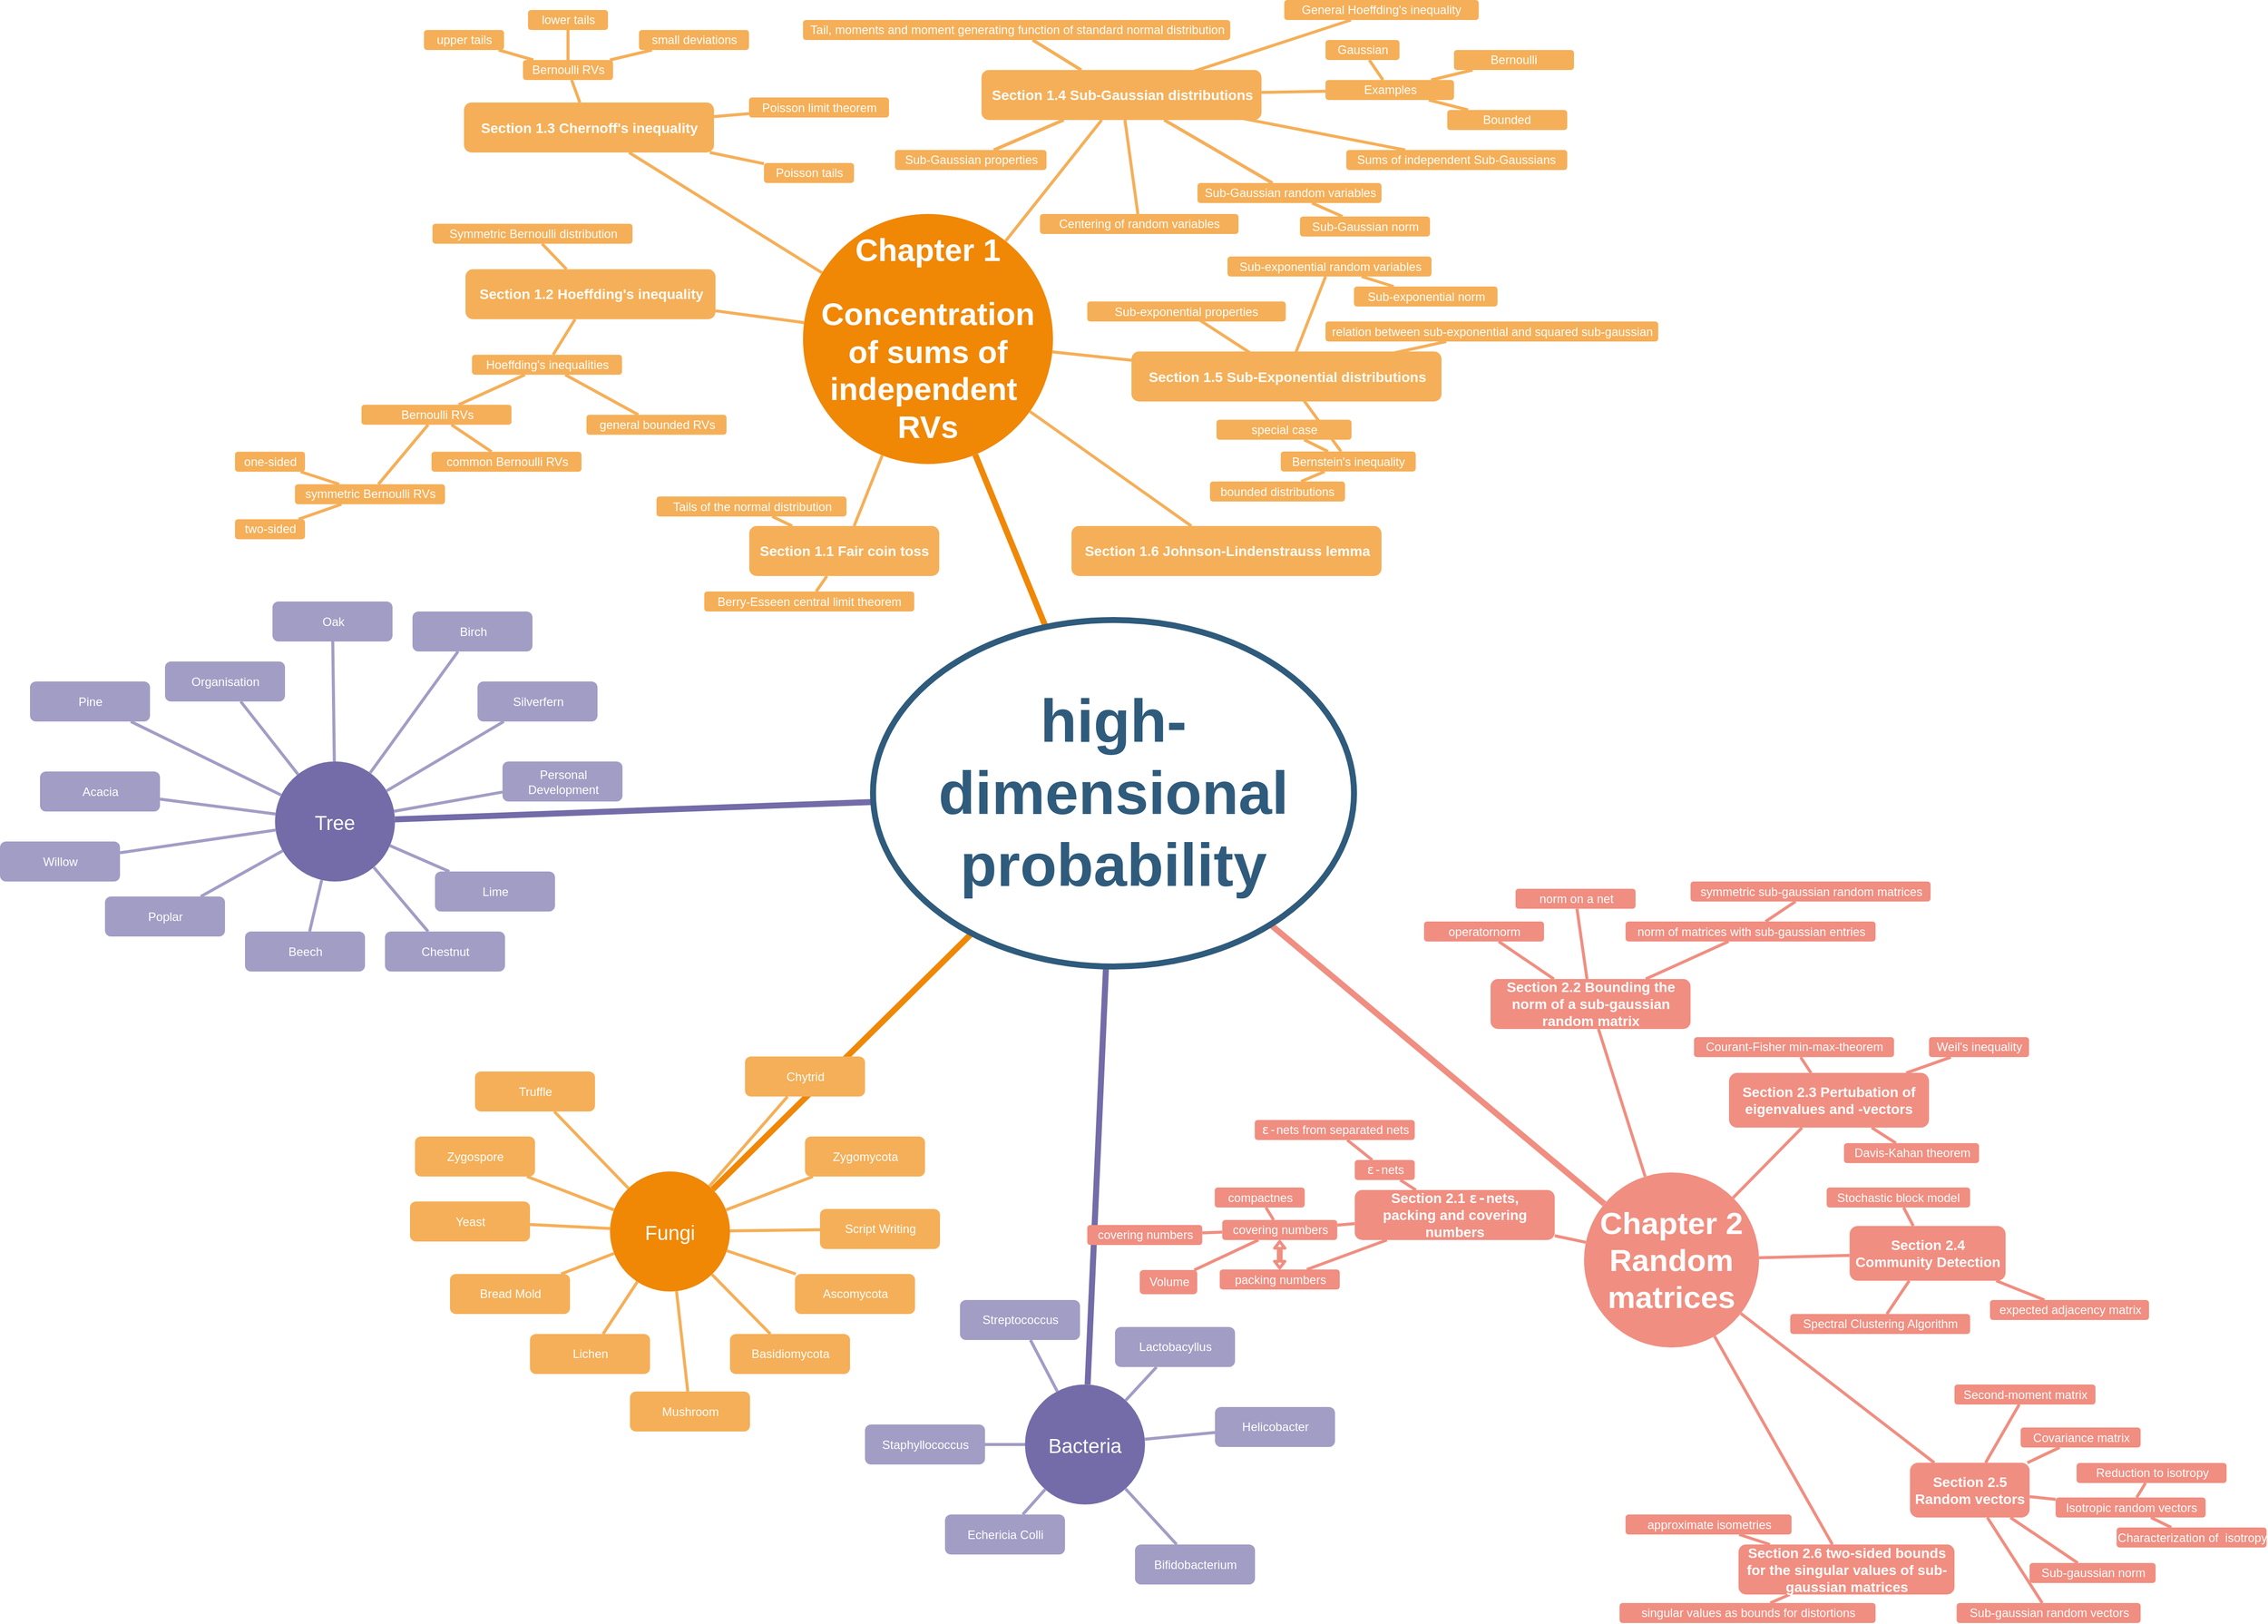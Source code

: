 <mxfile version="13.7.3" type="github">
  <diagram id="6a731a19-8d31-9384-78a2-239565b7b9f0" name="Page-1">
    <mxGraphModel dx="919" dy="908" grid="1" gridSize="10" guides="1" tooltips="1" connect="1" arrows="1" fold="1" page="1" pageScale="1" pageWidth="1169" pageHeight="827" background="#ffffff" math="0" shadow="0">
      <root>
        <mxCell id="0" />
        <mxCell id="1" parent="0" />
        <mxCell id="vXRq4L5JsFHw3zMqs7hk-1559" value="" style="edgeStyle=none;orthogonalLoop=1;jettySize=auto;html=1;endArrow=none;strokeColor=#F08E81;strokeWidth=3;fontColor=#FFFFFF;" edge="1" parent="1" source="1352" target="vXRq4L5JsFHw3zMqs7hk-1558">
          <mxGeometry relative="1" as="geometry">
            <mxPoint x="1606.279" y="1292.588" as="sourcePoint" />
          </mxGeometry>
        </mxCell>
        <mxCell id="HAPoIs7WftZeYswxPthf-1596" value="" style="edgeStyle=none;orthogonalLoop=1;jettySize=auto;html=1;endArrow=none;strokeColor=#F5AF58;strokeWidth=3;fontColor=#FFFFFF;exitX=0.5;exitY=0.5;exitDx=0;exitDy=0;exitPerimeter=0;" parent="1" source="HAPoIs7WftZeYswxPthf-1572" target="HAPoIs7WftZeYswxPthf-1595" edge="1">
          <mxGeometry relative="1" as="geometry" />
        </mxCell>
        <mxCell id="HAPoIs7WftZeYswxPthf-1592" value="" style="edgeStyle=none;orthogonalLoop=1;jettySize=auto;html=1;endArrow=none;strokeColor=#F5AF58;strokeWidth=3;fontColor=#FFFFFF;exitX=0.5;exitY=0.5;exitDx=0;exitDy=0;exitPerimeter=0;" parent="1" source="HAPoIs7WftZeYswxPthf-1572" target="HAPoIs7WftZeYswxPthf-1591" edge="1">
          <mxGeometry relative="1" as="geometry" />
        </mxCell>
        <mxCell id="HAPoIs7WftZeYswxPthf-1583" style="edgeStyle=none;orthogonalLoop=1;jettySize=auto;html=1;endArrow=none;strokeColor=#F5AF58;strokeWidth=3;fontColor=#FFFFFF;entryX=0.5;entryY=0.5;entryDx=0;entryDy=0;entryPerimeter=0;exitX=0.5;exitY=0.5;exitDx=0;exitDy=0;exitPerimeter=0;" parent="1" source="HAPoIs7WftZeYswxPthf-1581" target="HAPoIs7WftZeYswxPthf-1572" edge="1">
          <mxGeometry relative="1" as="geometry" />
        </mxCell>
        <mxCell id="HAPoIs7WftZeYswxPthf-1575" value="" style="edgeStyle=none;orthogonalLoop=1;jettySize=auto;html=1;endArrow=none;strokeColor=#F5AF58;strokeWidth=3;fontColor=#FFFFFF;exitX=0.5;exitY=0.5;exitDx=0;exitDy=0;exitPerimeter=0;" parent="1" source="1396" target="HAPoIs7WftZeYswxPthf-1574" edge="1">
          <mxGeometry relative="1" as="geometry" />
        </mxCell>
        <mxCell id="HAPoIs7WftZeYswxPthf-1556" value="" style="edgeStyle=none;orthogonalLoop=1;jettySize=auto;html=1;endArrow=none;strokeColor=#F5AF58;strokeWidth=3;fontColor=#FFFFFF;exitX=0.5;exitY=0.5;exitDx=0;exitDy=0;exitPerimeter=0;" parent="1" source="1396" target="HAPoIs7WftZeYswxPthf-1555" edge="1">
          <mxGeometry relative="1" as="geometry" />
        </mxCell>
        <mxCell id="1351" value="&lt;div style=&quot;font-size: 21px&quot;&gt;&lt;h2&gt;Chapter 1&lt;/h2&gt;&lt;h2&gt;Concentration of sums of independent&amp;nbsp; RVs&lt;/h2&gt;&lt;/div&gt;" style="ellipse;whiteSpace=wrap;html=1;shadow=0;fontFamily=Helvetica;fontSize=20;fontColor=#FFFFFF;align=center;strokeWidth=3;fillColor=#F08705;strokeColor=none;gradientColor=none;rounded=1;" parent="1" vertex="1">
          <mxGeometry x="853" y="234" width="250" height="250" as="geometry" />
        </mxCell>
        <mxCell id="1352" value="&lt;font style=&quot;font-size: 31px&quot;&gt;&lt;b&gt;Chapter 2&lt;br&gt;Random matrices&lt;/b&gt;&lt;/font&gt;" style="ellipse;whiteSpace=wrap;html=1;shadow=0;fontFamily=Helvetica;fontSize=20;fontColor=#FFFFFF;align=center;strokeWidth=3;strokeColor=none;rounded=1;fillColor=#F08E81;" parent="1" vertex="1">
          <mxGeometry x="1634.03" y="1192.5" width="175" height="175" as="geometry" />
        </mxCell>
        <mxCell id="1354" value="Bacteria" style="ellipse;whiteSpace=wrap;html=1;shadow=0;fontFamily=Helvetica;fontSize=20;fontColor=#FFFFFF;align=center;strokeWidth=3;fillColor=#736ca8;strokeColor=none;rounded=1;" parent="1" vertex="1">
          <mxGeometry x="1075" y="1404.5" width="120" height="120" as="geometry" />
        </mxCell>
        <mxCell id="1355" value="Fungi" style="ellipse;whiteSpace=wrap;html=1;shadow=0;fontFamily=Helvetica;fontSize=20;fontColor=#FFFFFF;align=center;strokeWidth=3;fillColor=#F08705;strokeColor=none;rounded=1;" parent="1" vertex="1">
          <mxGeometry x="660" y="1191.5" width="120" height="120" as="geometry" />
        </mxCell>
        <mxCell id="1357" value="&lt;h3&gt;Section 1.1 Fair coin toss&lt;/h3&gt;" style="fillColor=#f5af58;strokeColor=none;strokeWidth=3;shadow=0;html=1;fontColor=#FFFFFF;rounded=1;" parent="1" vertex="1">
          <mxGeometry x="799.25" y="546" width="190" height="50" as="geometry" />
        </mxCell>
        <mxCell id="1360" style="endArrow=none;strokeWidth=6;strokeColor=#f08705;html=1;" parent="1" source="1515" target="1351" edge="1">
          <mxGeometry relative="1" as="geometry" />
        </mxCell>
        <mxCell id="1361" style="endArrow=none;strokeWidth=6;html=1;strokeColor=#F08E81;" parent="1" source="1515" target="1352" edge="1">
          <mxGeometry relative="1" as="geometry" />
        </mxCell>
        <mxCell id="1363" style="endArrow=none;strokeWidth=6;strokeColor=#736CA8;html=1;" parent="1" source="1515" target="1516" edge="1">
          <mxGeometry relative="1" as="geometry" />
        </mxCell>
        <mxCell id="1364" style="endArrow=none;strokeWidth=6;strokeColor=#736ca8;html=1;" parent="1" source="1515" target="1354" edge="1">
          <mxGeometry relative="1" as="geometry" />
        </mxCell>
        <mxCell id="1365" value="" style="edgeStyle=none;endArrow=none;strokeWidth=6;strokeColor=#F08705;html=1;" parent="1" source="1515" target="1355" edge="1">
          <mxGeometry x="194" y="286.5" width="100" height="100" as="geometry">
            <mxPoint x="194" y="386.5" as="sourcePoint" />
            <mxPoint x="294" y="286.5" as="targetPoint" />
          </mxGeometry>
        </mxCell>
        <mxCell id="1388" value="&lt;p&gt;Tails of the normal distribution&lt;/p&gt;" style="fillColor=#f5af58;strokeColor=none;strokeWidth=3;shadow=0;html=1;fontColor=#FFFFFF;rounded=1;" parent="1" vertex="1">
          <mxGeometry x="706.5" y="516.5" width="190" height="20" as="geometry" />
        </mxCell>
        <mxCell id="1390" value="&lt;h3&gt;Section 1.2 Hoeffding&#39;s inequality&lt;/h3&gt;" style="fillColor=#f5af58;strokeColor=none;strokeWidth=3;shadow=0;html=1;fontColor=#FFFFFF;rounded=1;" parent="1" vertex="1">
          <mxGeometry x="515.5" y="289.25" width="250" height="50" as="geometry" />
        </mxCell>
        <mxCell id="dRpMAYWNb-EyF7LgT5x5-1581" value="" style="edgeStyle=none;orthogonalLoop=1;jettySize=auto;html=1;endArrow=none;strokeColor=#F5AF58;strokeWidth=3;fontColor=#FFFFFF;" parent="1" source="1395" target="dRpMAYWNb-EyF7LgT5x5-1580" edge="1">
          <mxGeometry relative="1" as="geometry" />
        </mxCell>
        <mxCell id="1391" value="Symmetric Bernoulli distribution" style="fillColor=#f5af58;strokeColor=none;strokeWidth=3;shadow=0;html=1;fontColor=#FFFFFF;rounded=1;" parent="1" vertex="1">
          <mxGeometry x="482.5" y="243.75" width="200" height="20" as="geometry" />
        </mxCell>
        <mxCell id="MSrnEf6_SX1GNY-UOXhY-1545" value="" style="edgeStyle=none;orthogonalLoop=1;jettySize=auto;html=1;endArrow=none;strokeColor=#F5AF58;strokeWidth=3;fontColor=#FFFFFF;" parent="1" source="dRpMAYWNb-EyF7LgT5x5-1580" target="MSrnEf6_SX1GNY-UOXhY-1542" edge="1">
          <mxGeometry relative="1" as="geometry" />
        </mxCell>
        <mxCell id="MSrnEf6_SX1GNY-UOXhY-1548" value="" style="edgeStyle=none;orthogonalLoop=1;jettySize=auto;html=1;endArrow=none;strokeColor=#F5AF58;strokeWidth=3;fontColor=#FFFFFF;" parent="1" source="dRpMAYWNb-EyF7LgT5x5-1580" target="MSrnEf6_SX1GNY-UOXhY-1547" edge="1">
          <mxGeometry relative="1" as="geometry" />
        </mxCell>
        <mxCell id="dRpMAYWNb-EyF7LgT5x5-1580" value="Bernoulli RVs" style="fillColor=#f5af58;strokeColor=none;strokeWidth=3;shadow=0;html=1;fontColor=#FFFFFF;rounded=1;" parent="1" vertex="1">
          <mxGeometry x="573" y="80" width="90" height="20" as="geometry" />
        </mxCell>
        <mxCell id="MSrnEf6_SX1GNY-UOXhY-1550" value="" style="edgeStyle=none;orthogonalLoop=1;jettySize=auto;html=1;endArrow=none;strokeColor=#F5AF58;strokeWidth=3;fontColor=#FFFFFF;" parent="1" source="1395" target="MSrnEf6_SX1GNY-UOXhY-1549" edge="1">
          <mxGeometry relative="1" as="geometry" />
        </mxCell>
        <mxCell id="MSrnEf6_SX1GNY-UOXhY-1547" value="small deviations" style="fillColor=#f5af58;strokeColor=none;strokeWidth=3;shadow=0;html=1;fontColor=#FFFFFF;rounded=1;" parent="1" vertex="1">
          <mxGeometry x="689" y="50" width="110" height="20" as="geometry" />
        </mxCell>
        <mxCell id="MSrnEf6_SX1GNY-UOXhY-1553" value="" style="edgeStyle=none;orthogonalLoop=1;jettySize=auto;html=1;endArrow=none;strokeColor=#F5AF58;strokeWidth=3;fontColor=#FFFFFF;" parent="1" source="1395" target="MSrnEf6_SX1GNY-UOXhY-1552" edge="1">
          <mxGeometry relative="1" as="geometry" />
        </mxCell>
        <mxCell id="MSrnEf6_SX1GNY-UOXhY-1549" value="Poisson limit theorem" style="fillColor=#f5af58;strokeColor=none;strokeWidth=3;shadow=0;html=1;fontColor=#FFFFFF;rounded=1;" parent="1" vertex="1">
          <mxGeometry x="799" y="117.5" width="140" height="20" as="geometry" />
        </mxCell>
        <mxCell id="MSrnEf6_SX1GNY-UOXhY-1552" value="Poisson tails" style="fillColor=#f5af58;strokeColor=none;strokeWidth=3;shadow=0;html=1;fontColor=#FFFFFF;rounded=1;" parent="1" vertex="1">
          <mxGeometry x="814" y="183" width="90" height="20" as="geometry" />
        </mxCell>
        <mxCell id="MSrnEf6_SX1GNY-UOXhY-1544" value="lower tails" style="fillColor=#f5af58;strokeColor=none;strokeWidth=3;shadow=0;html=1;fontColor=#FFFFFF;rounded=1;" parent="1" vertex="1">
          <mxGeometry x="578" y="30" width="80" height="20" as="geometry" />
        </mxCell>
        <mxCell id="MSrnEf6_SX1GNY-UOXhY-1542" value="&lt;div&gt;upper tails&lt;/div&gt;" style="fillColor=#f5af58;strokeColor=none;strokeWidth=3;shadow=0;html=1;fontColor=#FFFFFF;rounded=1;" parent="1" vertex="1">
          <mxGeometry x="474" y="50" width="80" height="20" as="geometry" />
        </mxCell>
        <mxCell id="dRpMAYWNb-EyF7LgT5x5-1563" value="" style="edgeStyle=none;orthogonalLoop=1;jettySize=auto;html=1;endArrow=none;strokeColor=#F5AF58;strokeWidth=3;fontColor=#FFFFFF;" parent="1" source="dRpMAYWNb-EyF7LgT5x5-1555" target="dRpMAYWNb-EyF7LgT5x5-1573" edge="1">
          <mxGeometry relative="1" as="geometry" />
        </mxCell>
        <mxCell id="dRpMAYWNb-EyF7LgT5x5-1567" value="" style="edgeStyle=none;orthogonalLoop=1;jettySize=auto;html=1;endArrow=none;strokeColor=#F5AF58;strokeWidth=3;fontColor=#FFFFFF;" parent="1" source="dRpMAYWNb-EyF7LgT5x5-1555" target="dRpMAYWNb-EyF7LgT5x5-1566" edge="1">
          <mxGeometry relative="1" as="geometry" />
        </mxCell>
        <mxCell id="dRpMAYWNb-EyF7LgT5x5-1555" value="&lt;div&gt;Hoeffding&#39;s inequalities&lt;/div&gt;" style="fillColor=#f5af58;strokeColor=none;strokeWidth=3;shadow=0;html=1;fontColor=#FFFFFF;rounded=1;" parent="1" vertex="1">
          <mxGeometry x="522" y="374.75" width="150" height="20" as="geometry" />
        </mxCell>
        <mxCell id="dRpMAYWNb-EyF7LgT5x5-1566" value="&lt;div&gt;general bounded RVs&lt;/div&gt;" style="fillColor=#f5af58;strokeColor=none;strokeWidth=3;shadow=0;html=1;fontColor=#FFFFFF;rounded=1;" parent="1" vertex="1">
          <mxGeometry x="636.5" y="434.75" width="140" height="20" as="geometry" />
        </mxCell>
        <mxCell id="dRpMAYWNb-EyF7LgT5x5-1569" value="" style="edgeStyle=none;orthogonalLoop=1;jettySize=auto;html=1;endArrow=none;strokeColor=#F5AF58;strokeWidth=3;fontColor=#FFFFFF;" parent="1" source="dRpMAYWNb-EyF7LgT5x5-1562" target="dRpMAYWNb-EyF7LgT5x5-1568" edge="1">
          <mxGeometry relative="1" as="geometry" />
        </mxCell>
        <mxCell id="dRpMAYWNb-EyF7LgT5x5-1571" value="" style="edgeStyle=none;orthogonalLoop=1;jettySize=auto;html=1;endArrow=none;strokeColor=#F5AF58;strokeWidth=3;fontColor=#FFFFFF;" parent="1" source="dRpMAYWNb-EyF7LgT5x5-1562" target="dRpMAYWNb-EyF7LgT5x5-1570" edge="1">
          <mxGeometry relative="1" as="geometry" />
        </mxCell>
        <mxCell id="dRpMAYWNb-EyF7LgT5x5-1574" value="" style="edgeStyle=none;orthogonalLoop=1;jettySize=auto;html=1;endArrow=none;strokeColor=#F5AF58;strokeWidth=3;fontColor=#FFFFFF;" parent="1" source="dRpMAYWNb-EyF7LgT5x5-1562" target="dRpMAYWNb-EyF7LgT5x5-1573" edge="1">
          <mxGeometry relative="1" as="geometry">
            <mxPoint x="420" y="460.25" as="targetPoint" />
          </mxGeometry>
        </mxCell>
        <mxCell id="dRpMAYWNb-EyF7LgT5x5-1562" value="&lt;div&gt;symmetric Bernoulli RVs&lt;/div&gt;" style="fillColor=#f5af58;strokeColor=none;strokeWidth=3;shadow=0;html=1;fontColor=#FFFFFF;rounded=1;" parent="1" vertex="1">
          <mxGeometry x="345" y="504.25" width="150" height="20" as="geometry" />
        </mxCell>
        <mxCell id="dRpMAYWNb-EyF7LgT5x5-1577" value="" style="edgeStyle=none;orthogonalLoop=1;jettySize=auto;html=1;endArrow=none;strokeColor=#F5AF58;strokeWidth=3;fontColor=#FFFFFF;" parent="1" source="dRpMAYWNb-EyF7LgT5x5-1573" target="dRpMAYWNb-EyF7LgT5x5-1576" edge="1">
          <mxGeometry relative="1" as="geometry" />
        </mxCell>
        <mxCell id="dRpMAYWNb-EyF7LgT5x5-1573" value="&lt;div&gt;Bernoulli RVs&lt;/div&gt;" style="fillColor=#f5af58;strokeColor=none;strokeWidth=3;shadow=0;html=1;fontColor=#FFFFFF;rounded=1;" parent="1" vertex="1">
          <mxGeometry x="411.5" y="424.75" width="150" height="20" as="geometry" />
        </mxCell>
        <mxCell id="dRpMAYWNb-EyF7LgT5x5-1576" value="common Bernoulli RVs" style="fillColor=#f5af58;strokeColor=none;strokeWidth=3;shadow=0;html=1;fontColor=#FFFFFF;rounded=1;" parent="1" vertex="1">
          <mxGeometry x="481.5" y="471.75" width="150" height="20" as="geometry" />
        </mxCell>
        <mxCell id="dRpMAYWNb-EyF7LgT5x5-1570" value="two-sided" style="fillColor=#f5af58;strokeColor=none;strokeWidth=3;shadow=0;html=1;fontColor=#FFFFFF;rounded=1;" parent="1" vertex="1">
          <mxGeometry x="285" y="539.25" width="70" height="20" as="geometry" />
        </mxCell>
        <mxCell id="dRpMAYWNb-EyF7LgT5x5-1568" value="one-sided" style="fillColor=#f5af58;strokeColor=none;strokeWidth=3;shadow=0;html=1;fontColor=#FFFFFF;rounded=1;" parent="1" vertex="1">
          <mxGeometry x="285" y="471.75" width="70" height="20" as="geometry" />
        </mxCell>
        <mxCell id="dRpMAYWNb-EyF7LgT5x5-1552" value="&lt;p&gt;Berry-Esseen central limit theorem&lt;/p&gt;" style="fillColor=#f5af58;strokeColor=none;strokeWidth=3;shadow=0;html=1;fontColor=#FFFFFF;rounded=1;" parent="1" vertex="1">
          <mxGeometry x="754.25" y="611.5" width="210" height="20" as="geometry" />
        </mxCell>
        <mxCell id="1395" value="&lt;h3&gt;Section 1.3 Chernoff&#39;s inequality&lt;/h3&gt;" style="fillColor=#f5af58;strokeColor=none;strokeWidth=3;shadow=0;html=1;fontColor=#FFFFFF;rounded=1;" parent="1" vertex="1">
          <mxGeometry x="514" y="122.5" width="250" height="50" as="geometry" />
        </mxCell>
        <mxCell id="HAPoIs7WftZeYswxPthf-1542" value="" style="edgeStyle=none;orthogonalLoop=1;jettySize=auto;html=1;endArrow=none;strokeColor=#F5AF58;strokeWidth=3;" parent="1" source="1396" target="MSrnEf6_SX1GNY-UOXhY-1554" edge="1">
          <mxGeometry relative="1" as="geometry" />
        </mxCell>
        <mxCell id="HAPoIs7WftZeYswxPthf-1544" value="" style="edgeStyle=none;orthogonalLoop=1;jettySize=auto;html=1;endArrow=none;strokeColor=#F5AF58;strokeWidth=3;" parent="1" source="1396" target="HAPoIs7WftZeYswxPthf-1543" edge="1">
          <mxGeometry relative="1" as="geometry" />
        </mxCell>
        <mxCell id="HAPoIs7WftZeYswxPthf-1552" value="" style="edgeStyle=none;orthogonalLoop=1;jettySize=auto;html=1;endArrow=none;strokeColor=#F5AF58;strokeWidth=3;fontColor=#FFFFFF;" parent="1" source="1396" target="1397" edge="1">
          <mxGeometry relative="1" as="geometry" />
        </mxCell>
        <mxCell id="HAPoIs7WftZeYswxPthf-1553" value="" style="edgeStyle=none;orthogonalLoop=1;jettySize=auto;html=1;endArrow=none;strokeColor=#F5AF58;strokeWidth=3;fontColor=#FFFFFF;" parent="1" source="1396" target="1398" edge="1">
          <mxGeometry relative="1" as="geometry" />
        </mxCell>
        <mxCell id="HAPoIs7WftZeYswxPthf-1554" value="" style="edgeStyle=none;orthogonalLoop=1;jettySize=auto;html=1;endArrow=none;strokeColor=#F5AF58;strokeWidth=3;fontColor=#FFFFFF;" parent="1" source="1396" target="1397" edge="1">
          <mxGeometry relative="1" as="geometry" />
        </mxCell>
        <mxCell id="HAPoIs7WftZeYswxPthf-1558" value="" style="edgeStyle=none;orthogonalLoop=1;jettySize=auto;html=1;endArrow=none;strokeColor=#F5AF58;strokeWidth=3;fontColor=#FFFFFF;" parent="1" source="1396" target="MSrnEf6_SX1GNY-UOXhY-1554" edge="1">
          <mxGeometry relative="1" as="geometry" />
        </mxCell>
        <mxCell id="HAPoIs7WftZeYswxPthf-1560" value="" style="edgeStyle=none;orthogonalLoop=1;jettySize=auto;html=1;endArrow=none;strokeColor=#F5AF58;strokeWidth=3;fontColor=#FFFFFF;" parent="1" source="1396" target="HAPoIs7WftZeYswxPthf-1559" edge="1">
          <mxGeometry relative="1" as="geometry" />
        </mxCell>
        <mxCell id="HAPoIs7WftZeYswxPthf-1568" value="" style="edgeStyle=none;orthogonalLoop=1;jettySize=auto;html=1;endArrow=none;strokeColor=#F5AF58;strokeWidth=3;fontColor=#FFFFFF;" parent="1" source="1396" target="1398" edge="1">
          <mxGeometry relative="1" as="geometry" />
        </mxCell>
        <mxCell id="HAPoIs7WftZeYswxPthf-1569" value="" style="edgeStyle=none;orthogonalLoop=1;jettySize=auto;html=1;endArrow=none;strokeColor=#F5AF58;strokeWidth=3;fontColor=#FFFFFF;" parent="1" source="1396" target="1398" edge="1">
          <mxGeometry relative="1" as="geometry" />
        </mxCell>
        <mxCell id="HAPoIs7WftZeYswxPthf-1573" value="" style="edgeStyle=none;orthogonalLoop=1;jettySize=auto;html=1;endArrow=none;strokeColor=#F5AF58;strokeWidth=3;fontColor=#FFFFFF;" parent="1" source="1351" target="HAPoIs7WftZeYswxPthf-1572" edge="1">
          <mxGeometry relative="1" as="geometry" />
        </mxCell>
        <mxCell id="1396" value="&lt;h3&gt;Section 1.4 Sub-Gaussian distributions&lt;/h3&gt;" style="fillColor=#f5af58;strokeColor=none;strokeWidth=3;shadow=0;html=1;fontColor=#FFFFFF;rounded=1;" parent="1" vertex="1">
          <mxGeometry x="1031.5" y="90" width="280" height="50" as="geometry" />
        </mxCell>
        <mxCell id="MSrnEf6_SX1GNY-UOXhY-1555" value="" style="edgeStyle=none;orthogonalLoop=1;jettySize=auto;html=1;endArrow=none;strokeColor=#F5AF58;strokeWidth=3;fontColor=#FFFFFF;" parent="1" source="1396" target="MSrnEf6_SX1GNY-UOXhY-1554" edge="1">
          <mxGeometry relative="1" as="geometry" />
        </mxCell>
        <mxCell id="1397" value="Tail, moments and moment generating function of standard normal distribution" style="fillColor=#f5af58;strokeColor=none;strokeWidth=3;shadow=0;html=1;fontColor=#FFFFFF;rounded=1;" parent="1" vertex="1">
          <mxGeometry x="853" y="40" width="427.25" height="20" as="geometry" />
        </mxCell>
        <mxCell id="HAPoIs7WftZeYswxPthf-1586" value="" style="edgeStyle=none;orthogonalLoop=1;jettySize=auto;html=1;endArrow=none;strokeColor=#F5AF58;strokeWidth=3;fontColor=#FFFFFF;exitX=0.5;exitY=0.5;exitDx=0;exitDy=0;exitPerimeter=0;" parent="1" source="HAPoIs7WftZeYswxPthf-1572" target="HAPoIs7WftZeYswxPthf-1585" edge="1">
          <mxGeometry relative="1" as="geometry" />
        </mxCell>
        <mxCell id="HAPoIs7WftZeYswxPthf-1588" value="" style="edgeStyle=none;orthogonalLoop=1;jettySize=auto;html=1;endArrow=none;strokeColor=#F5AF58;strokeWidth=3;fontColor=#FFFFFF;" parent="1" source="MSrnEf6_SX1GNY-UOXhY-1554" target="HAPoIs7WftZeYswxPthf-1587" edge="1">
          <mxGeometry relative="1" as="geometry" />
        </mxCell>
        <mxCell id="MSrnEf6_SX1GNY-UOXhY-1554" value="Sub-Gaussian random variables" style="fillColor=#f5af58;strokeColor=none;strokeWidth=3;shadow=0;html=1;fontColor=#FFFFFF;rounded=1;" parent="1" vertex="1">
          <mxGeometry x="1247.5" y="203" width="184" height="20" as="geometry" />
        </mxCell>
        <mxCell id="1398" value="Sub-Gaussian properties" style="fillColor=#f5af58;strokeColor=none;strokeWidth=3;shadow=0;html=1;fontColor=#FFFFFF;rounded=1;" parent="1" vertex="1">
          <mxGeometry x="945" y="170" width="151.5" height="20" as="geometry" />
        </mxCell>
        <mxCell id="1399" value="" style="edgeStyle=none;endArrow=none;strokeWidth=3;strokeColor=#F5AF58;html=1;" parent="1" source="1351" target="1357" edge="1">
          <mxGeometry x="-213.5" y="95.5" width="100" height="100" as="geometry">
            <mxPoint x="872.58" y="438.504" as="sourcePoint" />
            <mxPoint x="-113.5" y="95.5" as="targetPoint" />
          </mxGeometry>
        </mxCell>
        <mxCell id="1400" value="" style="edgeStyle=none;endArrow=none;strokeWidth=3;strokeColor=#F5AF58;html=1;" parent="1" source="1357" target="1388" edge="1">
          <mxGeometry x="23.75" y="145" width="100" height="100" as="geometry">
            <mxPoint x="1079.144" y="446.831" as="sourcePoint" />
            <mxPoint x="123.75" y="145" as="targetPoint" />
          </mxGeometry>
        </mxCell>
        <mxCell id="1401" value="" style="edgeStyle=none;endArrow=none;strokeWidth=3;strokeColor=#F5AF58;html=1;" parent="1" source="1357" target="dRpMAYWNb-EyF7LgT5x5-1552" edge="1">
          <mxGeometry x="23.75" y="145" width="100" height="100" as="geometry">
            <mxPoint x="1070.384" y="408.925" as="sourcePoint" />
            <mxPoint x="853.833" y="611.5" as="targetPoint" />
          </mxGeometry>
        </mxCell>
        <mxCell id="1402" value="" style="edgeStyle=none;endArrow=none;strokeWidth=3;strokeColor=#F5AF58;html=1;" parent="1" source="1351" target="1390" edge="1">
          <mxGeometry x="-213.5" y="95.5" width="100" height="100" as="geometry">
            <mxPoint x="838.645" y="319.215" as="sourcePoint" />
            <mxPoint x="-113.5" y="95.5" as="targetPoint" />
          </mxGeometry>
        </mxCell>
        <mxCell id="1403" value="" style="edgeStyle=none;endArrow=none;strokeWidth=3;strokeColor=#F5AF58;html=1;" parent="1" source="1390" target="1391" edge="1">
          <mxGeometry x="-153.5" y="148.75" width="100" height="100" as="geometry">
            <mxPoint x="919.915" y="335.161" as="sourcePoint" />
            <mxPoint x="-53.5" y="148.75" as="targetPoint" />
          </mxGeometry>
        </mxCell>
        <mxCell id="1407" value="" style="edgeStyle=none;endArrow=none;strokeWidth=3;strokeColor=#F5AF58;html=1;" parent="1" source="1351" target="1395" edge="1">
          <mxGeometry x="-183.5" y="95.5" width="100" height="100" as="geometry">
            <mxPoint x="-183.5" y="195.5" as="sourcePoint" />
            <mxPoint x="-83.5" y="95.5" as="targetPoint" />
          </mxGeometry>
        </mxCell>
        <mxCell id="1408" value="" style="edgeStyle=none;endArrow=none;strokeWidth=3;strokeColor=#F5AF58;html=1;" parent="1" source="1351" target="1396" edge="1">
          <mxGeometry x="-183.5" y="95.5" width="100" height="100" as="geometry">
            <mxPoint x="-183.5" y="195.5" as="sourcePoint" />
            <mxPoint x="-83.5" y="95.5" as="targetPoint" />
          </mxGeometry>
        </mxCell>
        <mxCell id="1409" value="" style="edgeStyle=none;endArrow=none;strokeWidth=3;strokeColor=#F5AF58;html=1;" parent="1" source="1396" target="1397" edge="1">
          <mxGeometry x="-347.75" y="-153" width="100" height="100" as="geometry">
            <mxPoint x="-347.75" y="-53" as="sourcePoint" />
            <mxPoint x="-247.75" y="-153" as="targetPoint" />
          </mxGeometry>
        </mxCell>
        <mxCell id="1410" value="" style="edgeStyle=none;endArrow=none;strokeWidth=3;strokeColor=#F5AF58;html=1;" parent="1" source="1396" target="1398" edge="1">
          <mxGeometry x="-347.75" y="-153" width="100" height="100" as="geometry">
            <mxPoint x="-347.75" y="-53" as="sourcePoint" />
            <mxPoint x="-247.75" y="-153" as="targetPoint" />
          </mxGeometry>
        </mxCell>
        <mxCell id="vXRq4L5JsFHw3zMqs7hk-1594" value="" style="edgeStyle=none;orthogonalLoop=1;jettySize=auto;html=1;endArrow=none;strokeColor=#F08E81;strokeWidth=3;fontColor=#FFFFFF;" edge="1" parent="1" source="vXRq4L5JsFHw3zMqs7hk-1587" target="vXRq4L5JsFHw3zMqs7hk-1593">
          <mxGeometry relative="1" as="geometry" />
        </mxCell>
        <mxCell id="1411" value="Second-moment matrix" style="fillColor=#f08e81;strokeColor=none;strokeWidth=3;shadow=0;html=1;fontColor=#FFFFFF;rounded=1;" parent="1" vertex="1">
          <mxGeometry x="2004.5" y="1404.5" width="140.97" height="20" as="geometry" />
        </mxCell>
        <mxCell id="vXRq4L5JsFHw3zMqs7hk-1590" value="" style="edgeStyle=none;orthogonalLoop=1;jettySize=auto;html=1;endArrow=none;strokeColor=#F08E81;strokeWidth=3;fontColor=#FFFFFF;" edge="1" parent="1" source="1412" target="vXRq4L5JsFHw3zMqs7hk-1589">
          <mxGeometry relative="1" as="geometry" />
        </mxCell>
        <mxCell id="1412" value="Isotropic random vectors" style="fillColor=#f08e81;strokeColor=none;strokeWidth=3;shadow=0;html=1;fontColor=#FFFFFF;rounded=1;" parent="1" vertex="1">
          <mxGeometry x="2105.63" y="1517.5" width="150" height="20" as="geometry" />
        </mxCell>
        <mxCell id="vXRq4L5JsFHw3zMqs7hk-1543" value="" style="edgeStyle=none;orthogonalLoop=1;jettySize=auto;html=1;endArrow=none;strokeColor=#F08E81;strokeWidth=3;fontColor=#FFFFFF;" edge="1" parent="1" source="vXRq4L5JsFHw3zMqs7hk-1558" target="vXRq4L5JsFHw3zMqs7hk-1542">
          <mxGeometry relative="1" as="geometry" />
        </mxCell>
        <mxCell id="vXRq4L5JsFHw3zMqs7hk-1545" value="" style="edgeStyle=none;orthogonalLoop=1;jettySize=auto;html=1;endArrow=none;strokeColor=#F08E81;strokeWidth=3;fontColor=#FFFFFF;" edge="1" parent="1" source="vXRq4L5JsFHw3zMqs7hk-1558" target="vXRq4L5JsFHw3zMqs7hk-1544">
          <mxGeometry relative="1" as="geometry" />
        </mxCell>
        <mxCell id="vXRq4L5JsFHw3zMqs7hk-1549" value="" style="edgeStyle=none;orthogonalLoop=1;jettySize=auto;html=1;endArrow=none;strokeColor=#F08E81;strokeWidth=3;fontColor=#FFFFFF;" edge="1" parent="1" source="1416" target="vXRq4L5JsFHw3zMqs7hk-1548">
          <mxGeometry relative="1" as="geometry" />
        </mxCell>
        <mxCell id="1416" value="&lt;span style=&quot;font-family: monospace , monospace&quot;&gt;&lt;font style=&quot;font-size: 12px&quot;&gt;ɛ-&lt;/font&gt;&lt;/span&gt;&lt;font style=&quot;font-size: 12px&quot;&gt;nets&lt;/font&gt;" style="fillColor=#f08e81;strokeColor=none;strokeWidth=3;shadow=0;html=1;fontColor=#FFFFFF;rounded=1;" parent="1" vertex="1">
          <mxGeometry x="1404.75" y="1180" width="60" height="20" as="geometry" />
        </mxCell>
        <mxCell id="vXRq4L5JsFHw3zMqs7hk-1565" value="" style="edgeStyle=none;orthogonalLoop=1;jettySize=auto;html=1;endArrow=none;strokeColor=#F08E81;strokeWidth=3;fontColor=#FFFFFF;" edge="1" parent="1" source="vXRq4L5JsFHw3zMqs7hk-1560" target="vXRq4L5JsFHw3zMqs7hk-1564">
          <mxGeometry relative="1" as="geometry" />
        </mxCell>
        <mxCell id="vXRq4L5JsFHw3zMqs7hk-1567" value="" style="edgeStyle=none;orthogonalLoop=1;jettySize=auto;html=1;endArrow=none;strokeColor=#F08E81;strokeWidth=3;fontColor=#FFFFFF;" edge="1" parent="1" source="vXRq4L5JsFHw3zMqs7hk-1560" target="vXRq4L5JsFHw3zMqs7hk-1566">
          <mxGeometry relative="1" as="geometry" />
        </mxCell>
        <mxCell id="1417" value="norm on a net" style="fillColor=#f08e81;strokeColor=none;strokeWidth=3;shadow=0;html=1;fontColor=#FFFFFF;rounded=1;" parent="1" vertex="1">
          <mxGeometry x="1565.56" y="908.75" width="120" height="20" as="geometry" />
        </mxCell>
        <mxCell id="vXRq4L5JsFHw3zMqs7hk-1574" value="" style="edgeStyle=none;orthogonalLoop=1;jettySize=auto;html=1;endArrow=none;strokeColor=#F08E81;strokeWidth=3;fontColor=#FFFFFF;" edge="1" parent="1" source="vXRq4L5JsFHw3zMqs7hk-1570" target="vXRq4L5JsFHw3zMqs7hk-1573">
          <mxGeometry relative="1" as="geometry" />
        </mxCell>
        <mxCell id="vXRq4L5JsFHw3zMqs7hk-1576" value="" style="edgeStyle=none;orthogonalLoop=1;jettySize=auto;html=1;endArrow=none;strokeColor=#F08E81;strokeWidth=3;fontColor=#FFFFFF;" edge="1" parent="1" source="vXRq4L5JsFHw3zMqs7hk-1570" target="vXRq4L5JsFHw3zMqs7hk-1575">
          <mxGeometry relative="1" as="geometry" />
        </mxCell>
        <mxCell id="1418" value="Courant-Fisher min-max-theorem" style="fillColor=#f08e81;strokeColor=none;strokeWidth=3;shadow=0;html=1;fontColor=#FFFFFF;rounded=1;" parent="1" vertex="1">
          <mxGeometry x="1744.03" y="1057.17" width="200" height="20" as="geometry" />
        </mxCell>
        <mxCell id="1420" value="Covariance matrix" style="fillColor=#f08e81;strokeColor=none;strokeWidth=3;shadow=0;html=1;fontColor=#FFFFFF;rounded=1;" parent="1" vertex="1">
          <mxGeometry x="2070.63" y="1447.5" width="120" height="20" as="geometry" />
        </mxCell>
        <mxCell id="vXRq4L5JsFHw3zMqs7hk-1585" value="" style="edgeStyle=none;orthogonalLoop=1;jettySize=auto;html=1;endArrow=none;strokeColor=#F08E81;strokeWidth=3;fontColor=#FFFFFF;" edge="1" parent="1" source="vXRq4L5JsFHw3zMqs7hk-1581" target="vXRq4L5JsFHw3zMqs7hk-1584">
          <mxGeometry relative="1" as="geometry" />
        </mxCell>
        <mxCell id="1421" value="expected adjacency matrix" style="fillColor=#f08e81;strokeColor=none;strokeWidth=3;shadow=0;html=1;fontColor=#FFFFFF;rounded=1;" parent="1" vertex="1">
          <mxGeometry x="2040" y="1320" width="159.03" height="20" as="geometry" />
        </mxCell>
        <mxCell id="1422" value="Stochastic block model" style="fillColor=#f08e81;strokeColor=none;strokeWidth=3;shadow=0;html=1;fontColor=#FFFFFF;rounded=1;" parent="1" vertex="1">
          <mxGeometry x="1876.65" y="1207.5" width="143.47" height="20" as="geometry" />
        </mxCell>
        <mxCell id="1423" value="" style="edgeStyle=none;endArrow=none;strokeWidth=3;strokeColor=#F08E81;html=1;" parent="1" source="vXRq4L5JsFHw3zMqs7hk-1587" target="1411" edge="1">
          <mxGeometry x="59.66" y="1007.37" width="100" height="100" as="geometry">
            <mxPoint x="59.66" y="1107.37" as="sourcePoint" />
            <mxPoint x="159.66" y="1007.37" as="targetPoint" />
          </mxGeometry>
        </mxCell>
        <mxCell id="1427" value="" style="edgeStyle=none;endArrow=none;strokeWidth=3;strokeColor=#F08E81;html=1;" parent="1" source="vXRq4L5JsFHw3zMqs7hk-1558" target="1416" edge="1">
          <mxGeometry x="-75.25" y="1055" width="100" height="100" as="geometry">
            <mxPoint x="-75.25" y="1155" as="sourcePoint" />
            <mxPoint x="24.75" y="1055" as="targetPoint" />
          </mxGeometry>
        </mxCell>
        <mxCell id="1428" value="" style="edgeStyle=none;endArrow=none;strokeWidth=3;strokeColor=#F08E81;html=1;" parent="1" source="vXRq4L5JsFHw3zMqs7hk-1560" target="1417" edge="1">
          <mxGeometry x="-104.44" y="976.5" width="100" height="100" as="geometry">
            <mxPoint x="-104.44" y="1076.5" as="sourcePoint" />
            <mxPoint x="-4.44" y="976.5" as="targetPoint" />
          </mxGeometry>
        </mxCell>
        <mxCell id="1429" value="" style="edgeStyle=none;endArrow=none;strokeWidth=3;strokeColor=#F08E81;html=1;" parent="1" source="vXRq4L5JsFHw3zMqs7hk-1570" target="1418" edge="1">
          <mxGeometry x="-10.97" y="1010.42" width="100" height="100" as="geometry">
            <mxPoint x="-10.97" y="1110.42" as="sourcePoint" />
            <mxPoint x="89.03" y="1010.42" as="targetPoint" />
          </mxGeometry>
        </mxCell>
        <mxCell id="1431" value="" style="edgeStyle=none;endArrow=none;strokeWidth=3;strokeColor=#F08E81;html=1;" parent="1" source="vXRq4L5JsFHw3zMqs7hk-1587" target="1412" edge="1">
          <mxGeometry x="59.66" y="1007.37" width="100" height="100" as="geometry">
            <mxPoint x="59.66" y="1107.37" as="sourcePoint" />
            <mxPoint x="159.66" y="1007.37" as="targetPoint" />
          </mxGeometry>
        </mxCell>
        <mxCell id="1432" value="" style="edgeStyle=none;endArrow=none;strokeWidth=3;strokeColor=#F08E81;html=1;" parent="1" source="vXRq4L5JsFHw3zMqs7hk-1581" target="1422" edge="1">
          <mxGeometry x="72.62" y="862" width="100" height="100" as="geometry">
            <mxPoint x="72.62" y="962" as="sourcePoint" />
            <mxPoint x="172.62" y="862" as="targetPoint" />
          </mxGeometry>
        </mxCell>
        <mxCell id="1433" value="" style="edgeStyle=none;endArrow=none;strokeWidth=3;strokeColor=#F08E81;html=1;" parent="1" source="vXRq4L5JsFHw3zMqs7hk-1581" target="1421" edge="1">
          <mxGeometry x="72.62" y="862" width="100" height="100" as="geometry">
            <mxPoint x="72.62" y="962" as="sourcePoint" />
            <mxPoint x="172.62" y="862" as="targetPoint" />
          </mxGeometry>
        </mxCell>
        <mxCell id="1434" value="" style="edgeStyle=none;endArrow=none;strokeWidth=3;strokeColor=#F08E81;html=1;" parent="1" source="vXRq4L5JsFHw3zMqs7hk-1587" target="1420" edge="1">
          <mxGeometry x="59.66" y="1007.37" width="100" height="100" as="geometry">
            <mxPoint x="59.66" y="1107.37" as="sourcePoint" />
            <mxPoint x="159.66" y="1007.37" as="targetPoint" />
          </mxGeometry>
        </mxCell>
        <mxCell id="1457" value="Streptococcus" style="fillColor=#a29dc5;strokeColor=none;strokeWidth=3;shadow=0;html=1;fontColor=#FFFFFF;rounded=1;" parent="1" vertex="1">
          <mxGeometry x="1010" y="1320" width="120" height="40" as="geometry" />
        </mxCell>
        <mxCell id="1458" value="Echericia Colli" style="fillColor=#a29dc5;strokeColor=none;strokeWidth=3;shadow=0;html=1;fontColor=#FFFFFF;rounded=1;" parent="1" vertex="1">
          <mxGeometry x="995" y="1534.5" width="120" height="40" as="geometry" />
        </mxCell>
        <mxCell id="1459" value="Lactobacyllus" style="fillColor=#a29dc5;strokeColor=none;strokeWidth=3;shadow=0;html=1;fontColor=#FFFFFF;rounded=1;" parent="1" vertex="1">
          <mxGeometry x="1165" y="1347" width="120" height="40" as="geometry" />
        </mxCell>
        <mxCell id="1460" value="Helicobacter" style="fillColor=#a29dc5;strokeColor=none;strokeWidth=3;shadow=0;html=1;fontColor=#FFFFFF;rounded=1;" parent="1" vertex="1">
          <mxGeometry x="1265" y="1427" width="120" height="40" as="geometry" />
        </mxCell>
        <mxCell id="1461" value="Bifidobacterium" style="fillColor=#a29dc5;strokeColor=none;strokeWidth=3;shadow=0;html=1;fontColor=#FFFFFF;rounded=1;" parent="1" vertex="1">
          <mxGeometry x="1185" y="1564.5" width="120" height="40" as="geometry" />
        </mxCell>
        <mxCell id="1462" value="Staphyllococcus" style="fillColor=#a29dc5;strokeColor=none;strokeWidth=3;shadow=0;html=1;fontColor=#FFFFFF;rounded=1;" parent="1" vertex="1">
          <mxGeometry x="915" y="1444.5" width="120" height="40" as="geometry" />
        </mxCell>
        <mxCell id="1463" value="" style="edgeStyle=none;endArrow=none;strokeWidth=3;strokeColor=#A29DC5;html=1;" parent="1" source="1354" target="1460" edge="1">
          <mxGeometry x="-385" y="129.5" width="100" height="100" as="geometry">
            <mxPoint x="-385" y="229.5" as="sourcePoint" />
            <mxPoint x="-285" y="129.5" as="targetPoint" />
          </mxGeometry>
        </mxCell>
        <mxCell id="1464" value="" style="edgeStyle=none;endArrow=none;strokeWidth=3;strokeColor=#A29DC5;html=1;" parent="1" source="1354" target="1461" edge="1">
          <mxGeometry x="-385" y="129.5" width="100" height="100" as="geometry">
            <mxPoint x="-385" y="229.5" as="sourcePoint" />
            <mxPoint x="-285" y="129.5" as="targetPoint" />
          </mxGeometry>
        </mxCell>
        <mxCell id="1465" value="" style="edgeStyle=none;endArrow=none;strokeWidth=3;strokeColor=#A29DC5;html=1;" parent="1" source="1354" target="1458" edge="1">
          <mxGeometry x="-385" y="129.5" width="100" height="100" as="geometry">
            <mxPoint x="-385" y="229.5" as="sourcePoint" />
            <mxPoint x="-285" y="129.5" as="targetPoint" />
          </mxGeometry>
        </mxCell>
        <mxCell id="1466" value="" style="edgeStyle=none;endArrow=none;strokeWidth=3;strokeColor=#A29DC5;html=1;" parent="1" source="1354" target="1462" edge="1">
          <mxGeometry x="-385" y="129.5" width="100" height="100" as="geometry">
            <mxPoint x="-385" y="229.5" as="sourcePoint" />
            <mxPoint x="-285" y="129.5" as="targetPoint" />
          </mxGeometry>
        </mxCell>
        <mxCell id="1467" value="" style="edgeStyle=none;endArrow=none;strokeWidth=3;strokeColor=#A29DC5;html=1;" parent="1" source="1354" target="1457" edge="1">
          <mxGeometry x="-385" y="129.5" width="100" height="100" as="geometry">
            <mxPoint x="-385" y="229.5" as="sourcePoint" />
            <mxPoint x="-285" y="129.5" as="targetPoint" />
          </mxGeometry>
        </mxCell>
        <mxCell id="1468" value="Zygomycota" style="fillColor=#f5af58;strokeColor=none;strokeWidth=3;shadow=0;html=1;fontColor=#FFFFFF;rounded=1;" parent="1" vertex="1">
          <mxGeometry x="855" y="1156.5" width="120" height="40" as="geometry" />
        </mxCell>
        <mxCell id="1469" value="Script Writing" style="fillColor=#f5af58;strokeColor=none;strokeWidth=3;shadow=0;html=1;fontColor=#FFFFFF;rounded=1;" parent="1" vertex="1">
          <mxGeometry x="870" y="1229" width="120" height="40" as="geometry" />
        </mxCell>
        <mxCell id="1470" value="Ascomycota" style="fillColor=#f5af58;strokeColor=none;strokeWidth=3;shadow=0;html=1;fontColor=#FFFFFF;rounded=1;" parent="1" vertex="1">
          <mxGeometry x="845" y="1294" width="120" height="40" as="geometry" />
        </mxCell>
        <mxCell id="1471" value="Basidiomycota" style="fillColor=#f5af58;strokeColor=none;strokeWidth=3;shadow=0;html=1;fontColor=#FFFFFF;rounded=1;" parent="1" vertex="1">
          <mxGeometry x="780" y="1354" width="120" height="40" as="geometry" />
        </mxCell>
        <mxCell id="1472" value="Mushroom" style="fillColor=#f5af58;strokeColor=none;strokeWidth=3;shadow=0;html=1;fontColor=#FFFFFF;rounded=1;" parent="1" vertex="1">
          <mxGeometry x="680" y="1411.5" width="120" height="40" as="geometry" />
        </mxCell>
        <mxCell id="1473" value="Lichen" style="fillColor=#f5af58;strokeColor=none;strokeWidth=3;shadow=0;html=1;fontColor=#FFFFFF;rounded=1;" parent="1" vertex="1">
          <mxGeometry x="580" y="1354" width="120" height="40" as="geometry" />
        </mxCell>
        <mxCell id="1474" value="Bread Mold" style="fillColor=#f5af58;strokeColor=none;strokeWidth=3;shadow=0;html=1;fontColor=#FFFFFF;rounded=1;" parent="1" vertex="1">
          <mxGeometry x="500" y="1294" width="120" height="40" as="geometry" />
        </mxCell>
        <mxCell id="1475" value="Yeast" style="fillColor=#f5af58;strokeColor=none;strokeWidth=3;shadow=0;html=1;fontColor=#FFFFFF;rounded=1;" parent="1" vertex="1">
          <mxGeometry x="460" y="1221.5" width="120" height="40" as="geometry" />
        </mxCell>
        <mxCell id="1476" value="Zygospore" style="fillColor=#f5af58;strokeColor=none;strokeWidth=3;shadow=0;html=1;fontColor=#FFFFFF;rounded=1;" parent="1" vertex="1">
          <mxGeometry x="465" y="1156.5" width="120" height="40" as="geometry" />
        </mxCell>
        <mxCell id="1477" value="Truffle" style="fillColor=#f5af58;strokeColor=none;strokeWidth=3;shadow=0;html=1;fontColor=#FFFFFF;rounded=1;" parent="1" vertex="1">
          <mxGeometry x="525" y="1091.5" width="120" height="40" as="geometry" />
        </mxCell>
        <mxCell id="1478" value="Chytrid" style="fillColor=#f5af58;strokeColor=none;strokeWidth=3;shadow=0;html=1;fontColor=#FFFFFF;rounded=1;" parent="1" vertex="1">
          <mxGeometry x="795" y="1076.5" width="120" height="40" as="geometry" />
        </mxCell>
        <mxCell id="1479" value="" style="edgeStyle=none;endArrow=none;strokeWidth=3;strokeColor=#F5AF58;html=1;" parent="1" source="1355" target="1478" edge="1">
          <mxGeometry x="-260" y="-78.5" width="100" height="100" as="geometry">
            <mxPoint x="-260" y="21.5" as="sourcePoint" />
            <mxPoint x="-160" y="-78.5" as="targetPoint" />
          </mxGeometry>
        </mxCell>
        <mxCell id="1480" value="" style="edgeStyle=none;endArrow=none;strokeWidth=3;strokeColor=#F5AF58;html=1;" parent="1" source="1355" target="1468" edge="1">
          <mxGeometry x="-260" y="-78.5" width="100" height="100" as="geometry">
            <mxPoint x="-260" y="21.5" as="sourcePoint" />
            <mxPoint x="-160" y="-78.5" as="targetPoint" />
          </mxGeometry>
        </mxCell>
        <mxCell id="1481" value="" style="edgeStyle=none;endArrow=none;strokeWidth=3;strokeColor=#F5AF58;html=1;" parent="1" source="1355" target="1469" edge="1">
          <mxGeometry x="-260" y="-78.5" width="100" height="100" as="geometry">
            <mxPoint x="-260" y="21.5" as="sourcePoint" />
            <mxPoint x="-160" y="-78.5" as="targetPoint" />
          </mxGeometry>
        </mxCell>
        <mxCell id="1482" value="" style="edgeStyle=none;endArrow=none;strokeWidth=3;strokeColor=#F5AF58;html=1;" parent="1" source="1355" target="1470" edge="1">
          <mxGeometry x="-260" y="-78.5" width="100" height="100" as="geometry">
            <mxPoint x="-260" y="21.5" as="sourcePoint" />
            <mxPoint x="-160" y="-78.5" as="targetPoint" />
          </mxGeometry>
        </mxCell>
        <mxCell id="1483" value="" style="edgeStyle=none;endArrow=none;strokeWidth=3;strokeColor=#F5AF58;html=1;" parent="1" source="1355" target="1471" edge="1">
          <mxGeometry x="-260" y="-78.5" width="100" height="100" as="geometry">
            <mxPoint x="-260" y="21.5" as="sourcePoint" />
            <mxPoint x="-160" y="-78.5" as="targetPoint" />
          </mxGeometry>
        </mxCell>
        <mxCell id="1484" value="" style="edgeStyle=none;endArrow=none;strokeWidth=3;strokeColor=#F5AF58;html=1;" parent="1" source="1355" target="1472" edge="1">
          <mxGeometry x="-260" y="-78.5" width="100" height="100" as="geometry">
            <mxPoint x="-260" y="21.5" as="sourcePoint" />
            <mxPoint x="-160" y="-78.5" as="targetPoint" />
          </mxGeometry>
        </mxCell>
        <mxCell id="1485" value="" style="edgeStyle=none;endArrow=none;strokeWidth=3;strokeColor=#F5AF58;html=1;" parent="1" source="1355" target="1473" edge="1">
          <mxGeometry x="-260" y="-78.5" width="100" height="100" as="geometry">
            <mxPoint x="-260" y="21.5" as="sourcePoint" />
            <mxPoint x="-160" y="-78.5" as="targetPoint" />
          </mxGeometry>
        </mxCell>
        <mxCell id="1486" value="" style="edgeStyle=none;endArrow=none;strokeWidth=3;strokeColor=#F5AF58;html=1;" parent="1" source="1355" target="1474" edge="1">
          <mxGeometry x="-260" y="-78.5" width="100" height="100" as="geometry">
            <mxPoint x="-260" y="21.5" as="sourcePoint" />
            <mxPoint x="-160" y="-78.5" as="targetPoint" />
          </mxGeometry>
        </mxCell>
        <mxCell id="1487" value="" style="edgeStyle=none;endArrow=none;strokeWidth=3;strokeColor=#F5AF58;html=1;" parent="1" source="1355" target="1475" edge="1">
          <mxGeometry x="-260" y="-78.5" width="100" height="100" as="geometry">
            <mxPoint x="-260" y="21.5" as="sourcePoint" />
            <mxPoint x="-160" y="-78.5" as="targetPoint" />
          </mxGeometry>
        </mxCell>
        <mxCell id="1488" value="" style="edgeStyle=none;endArrow=none;strokeWidth=3;strokeColor=#F5AF58;html=1;" parent="1" source="1355" target="1476" edge="1">
          <mxGeometry x="-260" y="-78.5" width="100" height="100" as="geometry">
            <mxPoint x="-260" y="21.5" as="sourcePoint" />
            <mxPoint x="-160" y="-78.5" as="targetPoint" />
          </mxGeometry>
        </mxCell>
        <mxCell id="1489" value="" style="edgeStyle=none;endArrow=none;strokeWidth=3;strokeColor=#F5AF58;html=1;" parent="1" source="1355" target="1477" edge="1">
          <mxGeometry x="-260" y="-78.5" width="100" height="100" as="geometry">
            <mxPoint x="-260" y="21.5" as="sourcePoint" />
            <mxPoint x="-160" y="-78.5" as="targetPoint" />
          </mxGeometry>
        </mxCell>
        <mxCell id="1515" value="&lt;h1&gt;high-dimensional probability&lt;/h1&gt;" style="ellipse;whiteSpace=wrap;html=1;shadow=0;fontFamily=Helvetica;fontSize=30;fontColor=#2F5B7C;align=center;strokeColor=#2F5B7C;strokeWidth=6;fillColor=#FFFFFF;fontStyle=1;gradientColor=none;flipH=1;flipV=1;horizontal=1;verticalAlign=middle;rounded=1;" parent="1" vertex="1">
          <mxGeometry x="923" y="640" width="481" height="346.5" as="geometry" />
        </mxCell>
        <mxCell id="1516" value="Tree" style="ellipse;whiteSpace=wrap;html=1;shadow=0;fontFamily=Helvetica;fontSize=20;fontColor=#FFFFFF;align=center;strokeWidth=3;fillColor=#736ca8;strokeColor=none;rounded=1;" parent="1" vertex="1">
          <mxGeometry x="325" y="781.5" width="120" height="120" as="geometry" />
        </mxCell>
        <mxCell id="1517" value="Organisation" style="fillColor=#a29dc5;strokeColor=none;strokeWidth=3;shadow=0;html=1;fontColor=#FFFFFF;rounded=1;" parent="1" vertex="1">
          <mxGeometry x="215" y="681.5" width="120" height="40" as="geometry" />
        </mxCell>
        <mxCell id="1518" value="Oak" style="fillColor=#a29dc5;strokeColor=none;strokeWidth=3;shadow=0;html=1;fontColor=#FFFFFF;rounded=1;" parent="1" vertex="1">
          <mxGeometry x="322.5" y="621.5" width="120" height="40" as="geometry" />
        </mxCell>
        <mxCell id="1519" value="Birch" style="fillColor=#a29dc5;strokeColor=none;strokeWidth=3;shadow=0;html=1;fontColor=#FFFFFF;rounded=1;" parent="1" vertex="1">
          <mxGeometry x="462.5" y="631.5" width="120" height="40" as="geometry" />
        </mxCell>
        <mxCell id="1520" value="Silverfern" style="fillColor=#a29dc5;strokeColor=none;strokeWidth=3;shadow=0;html=1;fontColor=#FFFFFF;rounded=1;" parent="1" vertex="1">
          <mxGeometry x="527.5" y="701.5" width="120" height="40" as="geometry" />
        </mxCell>
        <mxCell id="1521" value="Personal &#xa;Development" style="fillColor=#a29dc5;strokeColor=none;strokeWidth=3;shadow=0;html=1;fontColor=#FFFFFF;rounded=1;" parent="1" vertex="1">
          <mxGeometry x="552.5" y="781.5" width="120" height="40" as="geometry" />
        </mxCell>
        <mxCell id="1522" value="Pine" style="fillColor=#a29dc5;strokeColor=none;strokeWidth=3;shadow=0;html=1;fontColor=#FFFFFF;rounded=1;" parent="1" vertex="1">
          <mxGeometry x="80" y="701.5" width="120" height="40" as="geometry" />
        </mxCell>
        <mxCell id="1523" value="Lime" style="fillColor=#a29dc5;strokeColor=none;strokeWidth=3;shadow=0;html=1;fontColor=#FFFFFF;rounded=1;" parent="1" vertex="1">
          <mxGeometry x="485" y="891.5" width="120" height="40" as="geometry" />
        </mxCell>
        <mxCell id="1524" value="Chestnut" style="fillColor=#a29dc5;strokeColor=none;strokeWidth=3;shadow=0;html=1;fontColor=#FFFFFF;rounded=1;" parent="1" vertex="1">
          <mxGeometry x="435" y="951.5" width="120" height="40" as="geometry" />
        </mxCell>
        <mxCell id="1525" value="Beech" style="fillColor=#a29dc5;strokeColor=none;strokeWidth=3;shadow=0;html=1;fontColor=#FFFFFF;rounded=1;" parent="1" vertex="1">
          <mxGeometry x="295" y="951.5" width="120" height="40" as="geometry" />
        </mxCell>
        <mxCell id="1526" value="Poplar" style="fillColor=#a29dc5;strokeColor=none;strokeWidth=3;shadow=0;html=1;fontColor=#FFFFFF;rounded=1;" parent="1" vertex="1">
          <mxGeometry x="155" y="916.5" width="120" height="40" as="geometry" />
        </mxCell>
        <mxCell id="1527" value="Willow" style="fillColor=#a29dc5;strokeColor=none;strokeWidth=3;shadow=0;html=1;fontColor=#FFFFFF;rounded=1;" parent="1" vertex="1">
          <mxGeometry x="50" y="861.5" width="120" height="40" as="geometry" />
        </mxCell>
        <mxCell id="1528" value="" style="edgeStyle=none;endArrow=none;strokeWidth=3;strokeColor=#A29DC5;html=1;" parent="1" source="1516" target="1517" edge="1">
          <mxGeometry x="-1485" y="-243.5" width="100" height="100" as="geometry">
            <mxPoint x="-1485" y="-143.5" as="sourcePoint" />
            <mxPoint x="-1385" y="-243.5" as="targetPoint" />
          </mxGeometry>
        </mxCell>
        <mxCell id="1529" value="Acacia" style="fillColor=#a29dc5;strokeColor=none;strokeWidth=3;shadow=0;html=1;fontColor=#FFFFFF;rounded=1;" parent="1" vertex="1">
          <mxGeometry x="90" y="791.5" width="120" height="40" as="geometry" />
        </mxCell>
        <mxCell id="1530" value="" style="edgeStyle=none;endArrow=none;strokeWidth=3;strokeColor=#A29DC5;html=1;" parent="1" source="1516" target="1518" edge="1">
          <mxGeometry x="-1485" y="-243.5" width="100" height="100" as="geometry">
            <mxPoint x="-1485" y="-143.5" as="sourcePoint" />
            <mxPoint x="-1385" y="-243.5" as="targetPoint" />
          </mxGeometry>
        </mxCell>
        <mxCell id="1531" value="" style="edgeStyle=none;endArrow=none;strokeWidth=3;strokeColor=#A29DC5;html=1;" parent="1" source="1516" target="1519" edge="1">
          <mxGeometry x="-1485" y="-243.5" width="100" height="100" as="geometry">
            <mxPoint x="-1485" y="-143.5" as="sourcePoint" />
            <mxPoint x="-1385" y="-243.5" as="targetPoint" />
          </mxGeometry>
        </mxCell>
        <mxCell id="1532" value="" style="edgeStyle=none;endArrow=none;strokeWidth=3;strokeColor=#A29DC5;html=1;" parent="1" source="1516" target="1520" edge="1">
          <mxGeometry x="-1485" y="-243.5" width="100" height="100" as="geometry">
            <mxPoint x="-1485" y="-143.5" as="sourcePoint" />
            <mxPoint x="-1385" y="-243.5" as="targetPoint" />
          </mxGeometry>
        </mxCell>
        <mxCell id="1533" value="" style="edgeStyle=none;endArrow=none;strokeWidth=3;strokeColor=#A29DC5;html=1;" parent="1" source="1516" target="1521" edge="1">
          <mxGeometry x="-1485" y="-243.5" width="100" height="100" as="geometry">
            <mxPoint x="-1485" y="-143.5" as="sourcePoint" />
            <mxPoint x="-1385" y="-243.5" as="targetPoint" />
          </mxGeometry>
        </mxCell>
        <mxCell id="1534" value="" style="edgeStyle=none;endArrow=none;strokeWidth=3;strokeColor=#A29DC5;html=1;" parent="1" source="1516" target="1522" edge="1">
          <mxGeometry x="-1485" y="-243.5" width="100" height="100" as="geometry">
            <mxPoint x="-1485" y="-143.5" as="sourcePoint" />
            <mxPoint x="-1385" y="-243.5" as="targetPoint" />
          </mxGeometry>
        </mxCell>
        <mxCell id="1535" value="" style="edgeStyle=none;endArrow=none;strokeWidth=3;strokeColor=#A29DC5;html=1;" parent="1" source="1516" target="1523" edge="1">
          <mxGeometry x="-1485" y="-243.5" width="100" height="100" as="geometry">
            <mxPoint x="-1485" y="-143.5" as="sourcePoint" />
            <mxPoint x="-1385" y="-243.5" as="targetPoint" />
          </mxGeometry>
        </mxCell>
        <mxCell id="1536" value="" style="edgeStyle=none;endArrow=none;strokeWidth=3;strokeColor=#A29DC5;html=1;" parent="1" source="1516" target="1524" edge="1">
          <mxGeometry x="-1485" y="-243.5" width="100" height="100" as="geometry">
            <mxPoint x="-1485" y="-143.5" as="sourcePoint" />
            <mxPoint x="-1385" y="-243.5" as="targetPoint" />
          </mxGeometry>
        </mxCell>
        <mxCell id="1537" value="" style="edgeStyle=none;endArrow=none;strokeWidth=3;strokeColor=#A29DC5;html=1;" parent="1" source="1516" target="1525" edge="1">
          <mxGeometry x="-1485" y="-243.5" width="100" height="100" as="geometry">
            <mxPoint x="-1485" y="-143.5" as="sourcePoint" />
            <mxPoint x="-1385" y="-243.5" as="targetPoint" />
          </mxGeometry>
        </mxCell>
        <mxCell id="1538" value="" style="edgeStyle=none;endArrow=none;strokeWidth=3;strokeColor=#A29DC5;html=1;" parent="1" source="1516" target="1526" edge="1">
          <mxGeometry x="-1485" y="-243.5" width="100" height="100" as="geometry">
            <mxPoint x="-1485" y="-143.5" as="sourcePoint" />
            <mxPoint x="-1385" y="-243.5" as="targetPoint" />
          </mxGeometry>
        </mxCell>
        <mxCell id="1539" value="" style="edgeStyle=none;endArrow=none;strokeWidth=3;strokeColor=#A29DC5;html=1;" parent="1" source="1516" target="1527" edge="1">
          <mxGeometry x="-1485" y="-243.5" width="100" height="100" as="geometry">
            <mxPoint x="-1485" y="-143.5" as="sourcePoint" />
            <mxPoint x="-1385" y="-243.5" as="targetPoint" />
          </mxGeometry>
        </mxCell>
        <mxCell id="1540" value="" style="edgeStyle=none;endArrow=none;strokeWidth=3;strokeColor=#A29DC5;html=1;" parent="1" source="1516" target="1529" edge="1">
          <mxGeometry x="-1485" y="-243.5" width="100" height="100" as="geometry">
            <mxPoint x="-1485" y="-143.5" as="sourcePoint" />
            <mxPoint x="-1385" y="-243.5" as="targetPoint" />
          </mxGeometry>
        </mxCell>
        <mxCell id="1541" value="" style="edgeStyle=none;endArrow=none;strokeWidth=3;strokeColor=#A29DC5;html=1;" parent="1" source="1354" target="1459" edge="1">
          <mxGeometry x="-1810" y="-175.5" width="100" height="100" as="geometry">
            <mxPoint x="-1810" y="-75.5" as="sourcePoint" />
            <mxPoint x="-1710" y="-175.5" as="targetPoint" />
          </mxGeometry>
        </mxCell>
        <mxCell id="1542" style="edgeStyle=none;html=1;exitX=0.5;exitY=1;endArrow=none;endFill=0;jettySize=auto;orthogonalLoop=1;strokeColor=#736CA8;strokeWidth=2;fillColor=#64bbe2;fontSize=20;fontColor=#23445D;" parent="1" source="1529" target="1529" edge="1">
          <mxGeometry relative="1" as="geometry" />
        </mxCell>
        <mxCell id="dRpMAYWNb-EyF7LgT5x5-1557" value="" style="edgeStyle=none;endArrow=none;strokeWidth=3;strokeColor=#F5AF58;html=1;" parent="1" source="dRpMAYWNb-EyF7LgT5x5-1555" target="1390" edge="1">
          <mxGeometry x="-143.5" y="158.75" width="100" height="100" as="geometry">
            <mxPoint x="624.484" y="297.25" as="sourcePoint" />
            <mxPoint x="602.047" y="273.75" as="targetPoint" />
            <Array as="points" />
          </mxGeometry>
        </mxCell>
        <mxCell id="MSrnEf6_SX1GNY-UOXhY-1546" value="" style="edgeStyle=none;orthogonalLoop=1;jettySize=auto;html=1;endArrow=none;strokeColor=#F5AF58;strokeWidth=3;fontColor=#FFFFFF;" parent="1" source="dRpMAYWNb-EyF7LgT5x5-1580" target="MSrnEf6_SX1GNY-UOXhY-1544" edge="1">
          <mxGeometry relative="1" as="geometry">
            <mxPoint x="589.5" y="100" as="sourcePoint" />
            <mxPoint x="542.5" y="80" as="targetPoint" />
          </mxGeometry>
        </mxCell>
        <mxCell id="HAPoIs7WftZeYswxPthf-1546" value="" style="edgeStyle=none;orthogonalLoop=1;jettySize=auto;html=1;endArrow=none;strokeColor=#F5AF58;strokeWidth=3;" parent="1" source="HAPoIs7WftZeYswxPthf-1543" target="HAPoIs7WftZeYswxPthf-1545" edge="1">
          <mxGeometry relative="1" as="geometry" />
        </mxCell>
        <mxCell id="HAPoIs7WftZeYswxPthf-1548" value="" style="edgeStyle=none;orthogonalLoop=1;jettySize=auto;html=1;endArrow=none;strokeColor=#F5AF58;strokeWidth=3;" parent="1" source="HAPoIs7WftZeYswxPthf-1543" target="HAPoIs7WftZeYswxPthf-1547" edge="1">
          <mxGeometry relative="1" as="geometry" />
        </mxCell>
        <mxCell id="HAPoIs7WftZeYswxPthf-1543" value="Examples" style="whiteSpace=wrap;html=1;shadow=0;fontColor=#FFFFFF;strokeColor=none;strokeWidth=3;fillColor=#f5af58;rounded=1;" parent="1" vertex="1">
          <mxGeometry x="1375.5" y="100" width="128.5" height="20" as="geometry" />
        </mxCell>
        <mxCell id="HAPoIs7WftZeYswxPthf-1545" value="Gaussian" style="whiteSpace=wrap;html=1;shadow=0;fontColor=#FFFFFF;strokeColor=none;strokeWidth=3;fillColor=#f5af58;rounded=1;" parent="1" vertex="1">
          <mxGeometry x="1375.5" y="60" width="73.99" height="20" as="geometry" />
        </mxCell>
        <mxCell id="HAPoIs7WftZeYswxPthf-1550" value="" style="edgeStyle=none;orthogonalLoop=1;jettySize=auto;html=1;endArrow=none;strokeColor=#F5AF58;strokeWidth=3;fontColor=#FFFFFF;" parent="1" source="HAPoIs7WftZeYswxPthf-1543" target="HAPoIs7WftZeYswxPthf-1549" edge="1">
          <mxGeometry relative="1" as="geometry">
            <mxPoint x="1513.25" y="118" as="sourcePoint" />
          </mxGeometry>
        </mxCell>
        <mxCell id="HAPoIs7WftZeYswxPthf-1547" value="Bernoulli" style="whiteSpace=wrap;html=1;shadow=0;fontColor=#FFFFFF;strokeColor=none;strokeWidth=3;fillColor=#f5af58;rounded=1;" parent="1" vertex="1">
          <mxGeometry x="1504" y="70" width="120" height="20" as="geometry" />
        </mxCell>
        <mxCell id="HAPoIs7WftZeYswxPthf-1549" value="Bounded" style="whiteSpace=wrap;html=1;shadow=0;fontColor=#FFFFFF;strokeColor=none;strokeWidth=3;fillColor=#f5af58;rounded=1;" parent="1" vertex="1">
          <mxGeometry x="1497.25" y="130" width="120" height="20" as="geometry" />
        </mxCell>
        <mxCell id="HAPoIs7WftZeYswxPthf-1555" value="Sums of independent Sub-Gaussians" style="whiteSpace=wrap;html=1;shadow=0;fontColor=#FFFFFF;strokeColor=none;strokeWidth=3;fillColor=#f5af58;rounded=1;" parent="1" vertex="1">
          <mxGeometry x="1396.25" y="170" width="221" height="20" as="geometry" />
        </mxCell>
        <mxCell id="HAPoIs7WftZeYswxPthf-1559" value="Centering of random variables" style="whiteSpace=wrap;html=1;shadow=0;fontColor=#FFFFFF;strokeColor=none;strokeWidth=3;fillColor=#f5af58;rounded=1;" parent="1" vertex="1">
          <mxGeometry x="1090" y="234" width="198.5" height="20" as="geometry" />
        </mxCell>
        <mxCell id="Jpfk0OrBiBI0WzyqMwra-1545" value="" style="edgeStyle=none;orthogonalLoop=1;jettySize=auto;html=1;endArrow=none;strokeColor=#F5AF58;strokeWidth=3;fontColor=#FFFFFF;" parent="1" source="1351" target="Jpfk0OrBiBI0WzyqMwra-1544" edge="1">
          <mxGeometry relative="1" as="geometry" />
        </mxCell>
        <mxCell id="HAPoIs7WftZeYswxPthf-1572" value="&lt;h3&gt;Section 1.5 Sub-Exponential distributions&lt;/h3&gt;" style="fillColor=#f5af58;strokeColor=none;strokeWidth=3;shadow=0;html=1;fontColor=#FFFFFF;rounded=1;" parent="1" vertex="1">
          <mxGeometry x="1181.5" y="371.5" width="310" height="50" as="geometry" />
        </mxCell>
        <mxCell id="HAPoIs7WftZeYswxPthf-1574" value="General Hoeffding&#39;s inequality" style="whiteSpace=wrap;html=1;shadow=0;fontColor=#FFFFFF;strokeColor=none;strokeWidth=3;fillColor=#f5af58;rounded=1;" parent="1" vertex="1">
          <mxGeometry x="1334.25" y="20" width="194.5" height="20" as="geometry" />
        </mxCell>
        <mxCell id="HAPoIs7WftZeYswxPthf-1581" value="Sub-exponential properties" style="whiteSpace=wrap;html=1;shadow=0;fontColor=#FFFFFF;strokeColor=none;strokeWidth=3;fillColor=#f5af58;rounded=1;" parent="1" vertex="1">
          <mxGeometry x="1137.25" y="321.5" width="198.5" height="20" as="geometry" />
        </mxCell>
        <mxCell id="HAPoIs7WftZeYswxPthf-1590" value="" style="edgeStyle=none;orthogonalLoop=1;jettySize=auto;html=1;endArrow=none;strokeColor=#F5AF58;strokeWidth=3;fontColor=#FFFFFF;" parent="1" source="HAPoIs7WftZeYswxPthf-1585" target="HAPoIs7WftZeYswxPthf-1589" edge="1">
          <mxGeometry relative="1" as="geometry" />
        </mxCell>
        <mxCell id="HAPoIs7WftZeYswxPthf-1585" value="Sub-exponential random variables" style="fillColor=#f5af58;strokeColor=none;strokeWidth=3;shadow=0;html=1;fontColor=#FFFFFF;rounded=1;" parent="1" vertex="1">
          <mxGeometry x="1277.5" y="276.5" width="204" height="20" as="geometry" />
        </mxCell>
        <mxCell id="HAPoIs7WftZeYswxPthf-1587" value="Sub-Gaussian norm" style="fillColor=#f5af58;strokeColor=none;strokeWidth=3;shadow=0;html=1;fontColor=#FFFFFF;rounded=1;" parent="1" vertex="1">
          <mxGeometry x="1350" y="236.5" width="130" height="20" as="geometry" />
        </mxCell>
        <mxCell id="HAPoIs7WftZeYswxPthf-1589" value="Sub-exponential norm" style="fillColor=#f5af58;strokeColor=none;strokeWidth=3;shadow=0;html=1;fontColor=#FFFFFF;rounded=1;" parent="1" vertex="1">
          <mxGeometry x="1404" y="306.5" width="143.5" height="20" as="geometry" />
        </mxCell>
        <mxCell id="HAPoIs7WftZeYswxPthf-1591" value="relation between sub-exponential and squared sub-gaussian" style="whiteSpace=wrap;html=1;shadow=0;fontColor=#FFFFFF;strokeColor=none;strokeWidth=3;fillColor=#f5af58;rounded=1;" parent="1" vertex="1">
          <mxGeometry x="1375.5" y="341.5" width="332.75" height="20" as="geometry" />
        </mxCell>
        <mxCell id="HAPoIs7WftZeYswxPthf-1598" value="" style="edgeStyle=none;orthogonalLoop=1;jettySize=auto;html=1;endArrow=none;strokeColor=#F5AF58;strokeWidth=3;fontColor=#FFFFFF;" parent="1" source="HAPoIs7WftZeYswxPthf-1595" target="HAPoIs7WftZeYswxPthf-1597" edge="1">
          <mxGeometry relative="1" as="geometry" />
        </mxCell>
        <mxCell id="HAPoIs7WftZeYswxPthf-1600" value="" style="edgeStyle=none;orthogonalLoop=1;jettySize=auto;html=1;endArrow=none;strokeColor=#F5AF58;strokeWidth=3;fontColor=#FFFFFF;" parent="1" source="HAPoIs7WftZeYswxPthf-1595" target="HAPoIs7WftZeYswxPthf-1599" edge="1">
          <mxGeometry relative="1" as="geometry" />
        </mxCell>
        <mxCell id="HAPoIs7WftZeYswxPthf-1595" value="Bernstein&#39;s inequality" style="whiteSpace=wrap;html=1;shadow=0;fontColor=#FFFFFF;strokeColor=none;strokeWidth=3;fillColor=#f5af58;rounded=1;" parent="1" vertex="1">
          <mxGeometry x="1330.75" y="471.5" width="135" height="20" as="geometry" />
        </mxCell>
        <mxCell id="HAPoIs7WftZeYswxPthf-1597" value="special case" style="whiteSpace=wrap;html=1;shadow=0;fontColor=#FFFFFF;strokeColor=none;strokeWidth=3;fillColor=#f5af58;rounded=1;" parent="1" vertex="1">
          <mxGeometry x="1266.5" y="439.75" width="135" height="20" as="geometry" />
        </mxCell>
        <mxCell id="HAPoIs7WftZeYswxPthf-1599" value="bounded distributions" style="whiteSpace=wrap;html=1;shadow=0;fontColor=#FFFFFF;strokeColor=none;strokeWidth=3;fillColor=#f5af58;rounded=1;" parent="1" vertex="1">
          <mxGeometry x="1260" y="501.5" width="135" height="20" as="geometry" />
        </mxCell>
        <mxCell id="Jpfk0OrBiBI0WzyqMwra-1544" value="&lt;h3&gt;Section 1.6 Johnson-Lindenstrauss lemma&lt;/h3&gt;" style="fillColor=#f5af58;strokeColor=none;strokeWidth=3;shadow=0;html=1;fontColor=#FFFFFF;rounded=1;" parent="1" vertex="1">
          <mxGeometry x="1121.5" y="546" width="310" height="50" as="geometry" />
        </mxCell>
        <mxCell id="vXRq4L5JsFHw3zMqs7hk-1547" value="" style="edgeStyle=none;orthogonalLoop=1;jettySize=auto;html=1;endArrow=none;strokeColor=#F08E81;strokeWidth=3;fontColor=#FFFFFF;" edge="1" parent="1" source="vXRq4L5JsFHw3zMqs7hk-1542" target="vXRq4L5JsFHw3zMqs7hk-1546">
          <mxGeometry relative="1" as="geometry" />
        </mxCell>
        <mxCell id="vXRq4L5JsFHw3zMqs7hk-1554" value="" style="edgeStyle=none;orthogonalLoop=1;jettySize=auto;html=1;endArrow=none;strokeColor=#F08E81;strokeWidth=3;fontColor=#FFFFFF;" edge="1" parent="1" source="vXRq4L5JsFHw3zMqs7hk-1542" target="vXRq4L5JsFHw3zMqs7hk-1553">
          <mxGeometry relative="1" as="geometry" />
        </mxCell>
        <mxCell id="vXRq4L5JsFHw3zMqs7hk-1563" value="" style="edgeStyle=none;orthogonalLoop=1;jettySize=auto;html=1;endArrow=none;strokeColor=#F08E81;strokeWidth=3;fontColor=#FFFFFF;" edge="1" parent="1" source="vXRq4L5JsFHw3zMqs7hk-1542" target="vXRq4L5JsFHw3zMqs7hk-1562">
          <mxGeometry relative="1" as="geometry" />
        </mxCell>
        <mxCell id="vXRq4L5JsFHw3zMqs7hk-1542" value="covering numbers" style="fillColor=#f08e81;strokeColor=none;strokeWidth=3;shadow=0;html=1;fontColor=#FFFFFF;rounded=1;" vertex="1" parent="1">
          <mxGeometry x="1272.25" y="1240" width="115" height="20" as="geometry" />
        </mxCell>
        <mxCell id="vXRq4L5JsFHw3zMqs7hk-1544" value="packing numbers" style="fillColor=#f08e81;strokeColor=none;strokeWidth=3;shadow=0;html=1;fontColor=#FFFFFF;rounded=1;" vertex="1" parent="1">
          <mxGeometry x="1269.75" y="1289.5" width="120" height="20" as="geometry" />
        </mxCell>
        <mxCell id="vXRq4L5JsFHw3zMqs7hk-1546" value="compactnes" style="fillColor=#f08e81;strokeColor=none;strokeWidth=3;shadow=0;html=1;fontColor=#FFFFFF;rounded=1;" vertex="1" parent="1">
          <mxGeometry x="1264.75" y="1207.5" width="90" height="20" as="geometry" />
        </mxCell>
        <mxCell id="vXRq4L5JsFHw3zMqs7hk-1548" value="&lt;span style=&quot;font-family: monospace , monospace&quot;&gt;&lt;font style=&quot;font-size: 12px&quot;&gt;ɛ-&lt;/font&gt;&lt;/span&gt;&lt;font style=&quot;font-size: 12px&quot;&gt;nets from separated nets&lt;/font&gt;" style="fillColor=#f08e81;strokeColor=none;strokeWidth=3;shadow=0;html=1;fontColor=#FFFFFF;rounded=1;" vertex="1" parent="1">
          <mxGeometry x="1304.75" y="1140" width="160" height="20" as="geometry" />
        </mxCell>
        <mxCell id="vXRq4L5JsFHw3zMqs7hk-1552" value="" style="shape=flexArrow;endArrow=classic;startArrow=classic;html=1;strokeColor=#F08E81;strokeWidth=3;fontColor=#FFFFFF;width=0.8;startSize=1.216;startWidth=4.48;endWidth=4.48;endSize=1.216;" edge="1" parent="1" source="vXRq4L5JsFHw3zMqs7hk-1544" target="vXRq4L5JsFHw3zMqs7hk-1542">
          <mxGeometry width="50" height="50" relative="1" as="geometry">
            <mxPoint x="1294.75" y="1303.5" as="sourcePoint" />
            <mxPoint x="1344.75" y="1253.5" as="targetPoint" />
          </mxGeometry>
        </mxCell>
        <mxCell id="vXRq4L5JsFHw3zMqs7hk-1553" value="Volume" style="fillColor=#f08e81;strokeColor=none;strokeWidth=3;shadow=0;html=1;fontColor=#FFFFFF;rounded=1;" vertex="1" parent="1">
          <mxGeometry x="1189.75" y="1290" width="57.5" height="24.25" as="geometry" />
        </mxCell>
        <mxCell id="vXRq4L5JsFHw3zMqs7hk-1561" value="" style="edgeStyle=none;orthogonalLoop=1;jettySize=auto;html=1;endArrow=none;strokeColor=#F08E81;strokeWidth=3;fontColor=#FFFFFF;" edge="1" parent="1" source="1352" target="vXRq4L5JsFHw3zMqs7hk-1560">
          <mxGeometry relative="1" as="geometry" />
        </mxCell>
        <mxCell id="vXRq4L5JsFHw3zMqs7hk-1598" value="" style="edgeStyle=none;orthogonalLoop=1;jettySize=auto;html=1;endArrow=none;strokeColor=#F08E81;strokeWidth=3;fontColor=#FFFFFF;" edge="1" parent="1" source="1352" target="vXRq4L5JsFHw3zMqs7hk-1597">
          <mxGeometry relative="1" as="geometry" />
        </mxCell>
        <mxCell id="vXRq4L5JsFHw3zMqs7hk-1558" value="&lt;h3&gt;Section 2.1&amp;nbsp;&lt;span style=&quot;font-family: monospace , monospace&quot;&gt;ɛ-&lt;/span&gt;&lt;font style=&quot;font-size: 14.04px&quot;&gt;nets, packing&amp;nbsp;&lt;/font&gt;and covering numbers&lt;/h3&gt;" style="strokeColor=none;strokeWidth=3;shadow=0;html=1;fontColor=#FFFFFF;rounded=1;fillColor=#F08E81;whiteSpace=wrap;" vertex="1" parent="1">
          <mxGeometry x="1404.75" y="1210" width="200" height="50" as="geometry" />
        </mxCell>
        <mxCell id="vXRq4L5JsFHw3zMqs7hk-1571" value="" style="edgeStyle=none;orthogonalLoop=1;jettySize=auto;html=1;endArrow=none;strokeColor=#F08E81;strokeWidth=3;fontColor=#FFFFFF;" edge="1" parent="1" source="1352" target="vXRq4L5JsFHw3zMqs7hk-1570">
          <mxGeometry relative="1" as="geometry">
            <mxPoint x="1798.2" y="1189.001" as="sourcePoint" />
          </mxGeometry>
        </mxCell>
        <mxCell id="vXRq4L5JsFHw3zMqs7hk-1560" value="&lt;h3&gt;Section 2.2 Bounding the norm of a sub-gaussian random matrix&lt;/h3&gt;" style="strokeColor=none;strokeWidth=3;shadow=0;html=1;fontColor=#FFFFFF;rounded=1;fillColor=#F08E81;whiteSpace=wrap;" vertex="1" parent="1">
          <mxGeometry x="1540.56" y="999" width="200" height="50" as="geometry" />
        </mxCell>
        <mxCell id="vXRq4L5JsFHw3zMqs7hk-1562" value="covering numbers" style="fillColor=#f08e81;strokeColor=none;strokeWidth=3;shadow=0;html=1;fontColor=#FFFFFF;rounded=1;" vertex="1" parent="1">
          <mxGeometry x="1137.25" y="1245" width="115" height="20" as="geometry" />
        </mxCell>
        <mxCell id="vXRq4L5JsFHw3zMqs7hk-1564" value="operatornorm" style="fillColor=#f08e81;strokeColor=none;strokeWidth=3;shadow=0;html=1;fontColor=#FFFFFF;rounded=1;" vertex="1" parent="1">
          <mxGeometry x="1474.03" y="941.5" width="120" height="20" as="geometry" />
        </mxCell>
        <mxCell id="vXRq4L5JsFHw3zMqs7hk-1569" value="" style="edgeStyle=none;orthogonalLoop=1;jettySize=auto;html=1;endArrow=none;strokeColor=#F08E81;strokeWidth=3;fontColor=#FFFFFF;" edge="1" parent="1" source="vXRq4L5JsFHw3zMqs7hk-1566" target="vXRq4L5JsFHw3zMqs7hk-1568">
          <mxGeometry relative="1" as="geometry" />
        </mxCell>
        <mxCell id="vXRq4L5JsFHw3zMqs7hk-1566" value="norm of matrices with sub-gaussian entries" style="fillColor=#f08e81;strokeColor=none;strokeWidth=3;shadow=0;html=1;fontColor=#FFFFFF;rounded=1;" vertex="1" parent="1">
          <mxGeometry x="1675.56" y="941.5" width="250" height="20" as="geometry" />
        </mxCell>
        <mxCell id="vXRq4L5JsFHw3zMqs7hk-1568" value="symmetric sub-gaussian random matrices" style="fillColor=#f08e81;strokeColor=none;strokeWidth=3;shadow=0;html=1;fontColor=#FFFFFF;rounded=1;" vertex="1" parent="1">
          <mxGeometry x="1740.56" y="901.5" width="240" height="20" as="geometry" />
        </mxCell>
        <mxCell id="vXRq4L5JsFHw3zMqs7hk-1582" value="" style="edgeStyle=none;orthogonalLoop=1;jettySize=auto;html=1;endArrow=none;strokeColor=#F08E81;strokeWidth=3;fontColor=#FFFFFF;" edge="1" parent="1" source="1352" target="vXRq4L5JsFHw3zMqs7hk-1581">
          <mxGeometry relative="1" as="geometry">
            <mxPoint x="1859.999" y="1281.401" as="sourcePoint" />
          </mxGeometry>
        </mxCell>
        <mxCell id="vXRq4L5JsFHw3zMqs7hk-1570" value="&lt;h3&gt;Section 2.3 Pertubation of eigenvalues and -vectors&lt;/h3&gt;" style="strokeColor=none;strokeWidth=3;shadow=0;html=1;fontColor=#FFFFFF;rounded=1;fillColor=#F08E81;whiteSpace=wrap;" vertex="1" parent="1">
          <mxGeometry x="1779.03" y="1092.92" width="200" height="54.75" as="geometry" />
        </mxCell>
        <mxCell id="vXRq4L5JsFHw3zMqs7hk-1573" value="Weil&#39;s inequality" style="fillColor=#f08e81;strokeColor=none;strokeWidth=3;shadow=0;html=1;fontColor=#FFFFFF;rounded=1;" vertex="1" parent="1">
          <mxGeometry x="1979.03" y="1057.17" width="100" height="20" as="geometry" />
        </mxCell>
        <mxCell id="vXRq4L5JsFHw3zMqs7hk-1575" value="Davis-Kahan theorem" style="fillColor=#f08e81;strokeColor=none;strokeWidth=3;shadow=0;html=1;fontColor=#FFFFFF;rounded=1;" vertex="1" parent="1">
          <mxGeometry x="1894.03" y="1163.17" width="135" height="20" as="geometry" />
        </mxCell>
        <mxCell id="vXRq4L5JsFHw3zMqs7hk-1588" value="" style="edgeStyle=none;orthogonalLoop=1;jettySize=auto;html=1;endArrow=none;strokeColor=#F08E81;strokeWidth=3;fontColor=#FFFFFF;" edge="1" parent="1" source="1352" target="vXRq4L5JsFHw3zMqs7hk-1587">
          <mxGeometry relative="1" as="geometry" />
        </mxCell>
        <mxCell id="vXRq4L5JsFHw3zMqs7hk-1581" value="&lt;h3&gt;Section 2.4 Community Detection&lt;/h3&gt;" style="strokeColor=none;strokeWidth=3;shadow=0;html=1;fontColor=#FFFFFF;rounded=1;fillColor=#F08E81;whiteSpace=wrap;" vertex="1" parent="1">
          <mxGeometry x="1899.63" y="1246" width="155.97" height="54.75" as="geometry" />
        </mxCell>
        <mxCell id="vXRq4L5JsFHw3zMqs7hk-1600" value="" style="edgeStyle=none;orthogonalLoop=1;jettySize=auto;html=1;endArrow=none;strokeColor=#F08E81;strokeWidth=3;fontColor=#FFFFFF;" edge="1" parent="1" source="vXRq4L5JsFHw3zMqs7hk-1597" target="vXRq4L5JsFHw3zMqs7hk-1599">
          <mxGeometry relative="1" as="geometry" />
        </mxCell>
        <mxCell id="vXRq4L5JsFHw3zMqs7hk-1584" value="Spectral Clustering Algorithm" style="fillColor=#f08e81;strokeColor=none;strokeWidth=3;shadow=0;html=1;fontColor=#FFFFFF;rounded=1;" vertex="1" parent="1">
          <mxGeometry x="1840.24" y="1334" width="179.88" height="20" as="geometry" />
        </mxCell>
        <mxCell id="vXRq4L5JsFHw3zMqs7hk-1587" value="&lt;h3&gt;Section 2.5 Random vectors&lt;/h3&gt;" style="strokeColor=none;strokeWidth=3;shadow=0;html=1;fontColor=#FFFFFF;rounded=1;fillColor=#F08E81;whiteSpace=wrap;" vertex="1" parent="1">
          <mxGeometry x="1960" y="1482.75" width="119.6" height="54.75" as="geometry" />
        </mxCell>
        <mxCell id="vXRq4L5JsFHw3zMqs7hk-1592" value="" style="edgeStyle=none;orthogonalLoop=1;jettySize=auto;html=1;endArrow=none;strokeColor=#F08E81;strokeWidth=3;fontColor=#FFFFFF;" edge="1" parent="1" source="1412" target="vXRq4L5JsFHw3zMqs7hk-1591">
          <mxGeometry relative="1" as="geometry" />
        </mxCell>
        <mxCell id="vXRq4L5JsFHw3zMqs7hk-1589" value="Reduction to isotropy" style="fillColor=#f08e81;strokeColor=none;strokeWidth=3;shadow=0;html=1;fontColor=#FFFFFF;rounded=1;" vertex="1" parent="1">
          <mxGeometry x="2126.6" y="1483" width="150" height="20" as="geometry" />
        </mxCell>
        <mxCell id="vXRq4L5JsFHw3zMqs7hk-1591" value="Characterization of&amp;nbsp; isotropy" style="fillColor=#f08e81;strokeColor=none;strokeWidth=3;shadow=0;html=1;fontColor=#FFFFFF;rounded=1;" vertex="1" parent="1">
          <mxGeometry x="2166.6" y="1547.5" width="150" height="20" as="geometry" />
        </mxCell>
        <mxCell id="vXRq4L5JsFHw3zMqs7hk-1596" value="" style="edgeStyle=none;orthogonalLoop=1;jettySize=auto;html=1;endArrow=none;strokeColor=#F08E81;strokeWidth=3;fontColor=#FFFFFF;" edge="1" parent="1" source="vXRq4L5JsFHw3zMqs7hk-1587" target="vXRq4L5JsFHw3zMqs7hk-1595">
          <mxGeometry relative="1" as="geometry" />
        </mxCell>
        <mxCell id="vXRq4L5JsFHw3zMqs7hk-1593" value="Sub-gaussian random vectors" style="fillColor=#f08e81;strokeColor=none;strokeWidth=3;shadow=0;html=1;fontColor=#FFFFFF;rounded=1;" vertex="1" parent="1">
          <mxGeometry x="2006.66" y="1623" width="183.97" height="20" as="geometry" />
        </mxCell>
        <mxCell id="vXRq4L5JsFHw3zMqs7hk-1595" value="Sub-gaussian norm" style="fillColor=#f08e81;strokeColor=none;strokeWidth=3;shadow=0;html=1;fontColor=#FFFFFF;rounded=1;" vertex="1" parent="1">
          <mxGeometry x="2079.6" y="1583" width="126.03" height="20" as="geometry" />
        </mxCell>
        <mxCell id="vXRq4L5JsFHw3zMqs7hk-1597" value="&lt;h3&gt;Section 2.6 &lt;font style=&quot;font-size: 14.04px&quot;&gt;two-sided bounds for the singular values of sub-gaussian matrices&lt;/font&gt;&lt;/h3&gt;" style="strokeColor=none;strokeWidth=3;shadow=0;html=1;fontColor=#FFFFFF;rounded=1;fillColor=#F08E81;whiteSpace=wrap;" vertex="1" parent="1">
          <mxGeometry x="1788.53" y="1564.5" width="215.97" height="50" as="geometry" />
        </mxCell>
        <mxCell id="vXRq4L5JsFHw3zMqs7hk-1602" value="" style="edgeStyle=none;orthogonalLoop=1;jettySize=auto;html=1;endArrow=none;strokeColor=#F08E81;strokeWidth=3;fontColor=#FFFFFF;" edge="1" parent="1" source="vXRq4L5JsFHw3zMqs7hk-1597" target="vXRq4L5JsFHw3zMqs7hk-1601">
          <mxGeometry relative="1" as="geometry" />
        </mxCell>
        <mxCell id="vXRq4L5JsFHw3zMqs7hk-1599" value="singular values as bounds for distortions" style="fillColor=#f08e81;strokeColor=none;strokeWidth=3;shadow=0;html=1;fontColor=#FFFFFF;rounded=1;" vertex="1" parent="1">
          <mxGeometry x="1669.59" y="1623" width="255.97" height="20" as="geometry" />
        </mxCell>
        <mxCell id="vXRq4L5JsFHw3zMqs7hk-1601" value="approximate isometries" style="fillColor=#f08e81;strokeColor=none;strokeWidth=3;shadow=0;html=1;fontColor=#FFFFFF;rounded=1;" vertex="1" parent="1">
          <mxGeometry x="1675.56" y="1534.5" width="165.97" height="20" as="geometry" />
        </mxCell>
      </root>
    </mxGraphModel>
  </diagram>
</mxfile>
